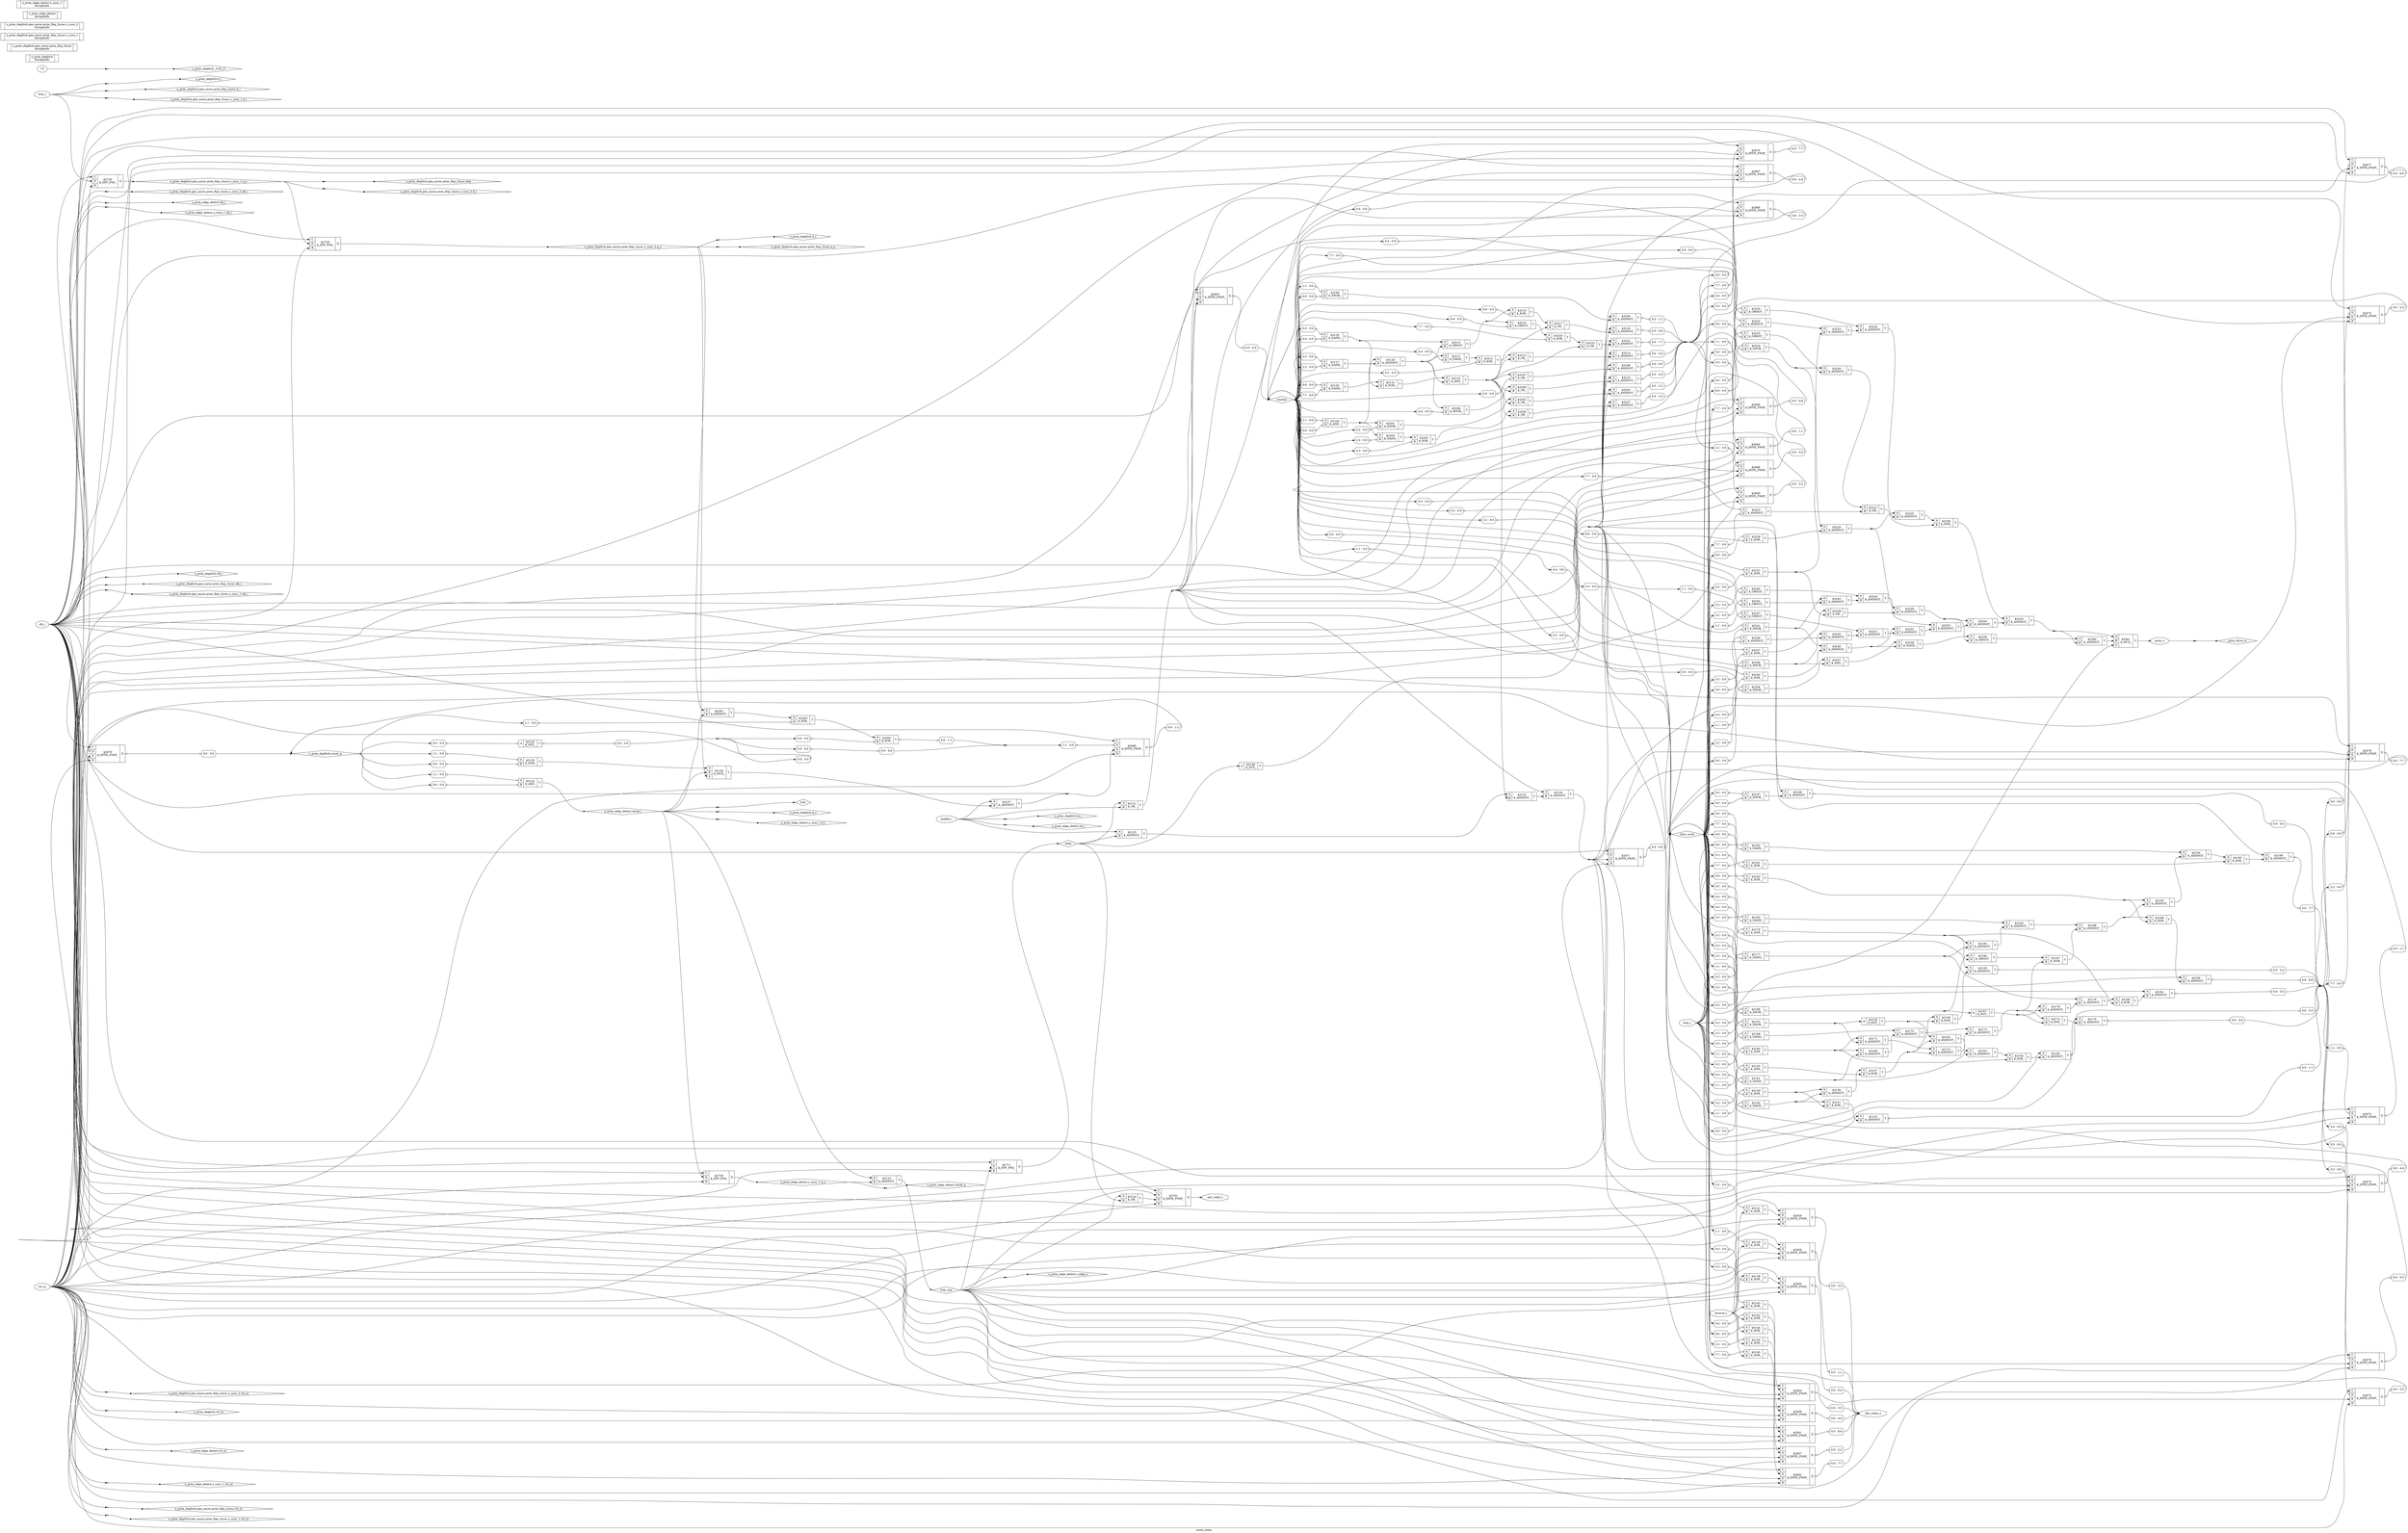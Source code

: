 digraph "pwm_ramp" {
label="pwm_ramp";
rankdir="LR";
remincross=true;
n129 [ shape=octagon, label="adc_valid_o", color="black", fontcolor="black"];
n130 [ shape=octagon, label="adc_value_o", color="black", fontcolor="black"];
n131 [ shape=diamond, label="clear", color="black", fontcolor="black"];
n132 [ shape=octagon, label="clk_i", color="black", fontcolor="black"];
n133 [ shape=diamond, label="counter", color="black", fontcolor="black"];
n134 [ shape=diamond, label="duty_cycle", color="black", fontcolor="black"];
n135 [ shape=octagon, label="enable_i", color="black", fontcolor="black"];
n136 [ shape=diamond, label="lvds", color="black", fontcolor="black"];
n137 [ shape=octagon, label="lvds_i", color="black", fontcolor="black"];
n138 [ shape=diamond, label="lvds_rise", color="black", fontcolor="black"];
n139 [ shape=diamond, label="pwm_drive_w", color="black", fontcolor="black"];
n140 [ shape=octagon, label="pwm_o", color="black", fontcolor="black"];
n141 [ shape=octagon, label="reverse_i", color="black", fontcolor="black"];
n142 [ shape=octagon, label="rst_ni", color="black", fontcolor="black"];
n143 [ shape=octagon, label="step_i", color="black", fontcolor="black"];
n144 [ shape=diamond, label="u_prim_deglitch._sv2v_0", color="black", fontcolor="black"];
n145 [ shape=diamond, label="u_prim_deglitch.clk_i", color="black", fontcolor="black"];
n146 [ shape=diamond, label="u_prim_deglitch.count_q", color="black", fontcolor="black"];
n147 [ shape=diamond, label="u_prim_deglitch.d_i", color="black", fontcolor="black"];
n148 [ shape=diamond, label="u_prim_deglitch.d_s", color="black", fontcolor="black"];
n149 [ shape=diamond, label="u_prim_deglitch.en_i", color="black", fontcolor="black"];
n150 [ shape=diamond, label="u_prim_deglitch.gen_async.prim_flop_2sync.clk_i", color="black", fontcolor="black"];
n151 [ shape=diamond, label="u_prim_deglitch.gen_async.prim_flop_2sync.d_i", color="black", fontcolor="black"];
n152 [ shape=diamond, label="u_prim_deglitch.gen_async.prim_flop_2sync.intq", color="black", fontcolor="black"];
n153 [ shape=diamond, label="u_prim_deglitch.gen_async.prim_flop_2sync.q_o", color="black", fontcolor="black"];
n154 [ shape=diamond, label="u_prim_deglitch.gen_async.prim_flop_2sync.rst_ni", color="black", fontcolor="black"];
n155 [ shape=diamond, label="u_prim_deglitch.gen_async.prim_flop_2sync.u_sync_1.clk_i", color="black", fontcolor="black"];
n156 [ shape=diamond, label="u_prim_deglitch.gen_async.prim_flop_2sync.u_sync_1.d_i", color="black", fontcolor="black"];
n157 [ shape=diamond, label="u_prim_deglitch.gen_async.prim_flop_2sync.u_sync_1.q_o", color="black", fontcolor="black"];
n158 [ shape=diamond, label="u_prim_deglitch.gen_async.prim_flop_2sync.u_sync_1.rst_ni", color="black", fontcolor="black"];
n159 [ shape=diamond, label="u_prim_deglitch.gen_async.prim_flop_2sync.u_sync_2.clk_i", color="black", fontcolor="black"];
n160 [ shape=diamond, label="u_prim_deglitch.gen_async.prim_flop_2sync.u_sync_2.d_i", color="black", fontcolor="black"];
n161 [ shape=diamond, label="u_prim_deglitch.gen_async.prim_flop_2sync.u_sync_2.q_o", color="black", fontcolor="black"];
n162 [ shape=diamond, label="u_prim_deglitch.gen_async.prim_flop_2sync.u_sync_2.rst_ni", color="black", fontcolor="black"];
n163 [ shape=diamond, label="u_prim_deglitch.q_o", color="black", fontcolor="black"];
n164 [ shape=diamond, label="u_prim_deglitch.rst_ni", color="black", fontcolor="black"];
n165 [ shape=diamond, label="u_prim_edge_detect.clk_i", color="black", fontcolor="black"];
n166 [ shape=diamond, label="u_prim_edge_detect.en_i", color="black", fontcolor="black"];
n167 [ shape=diamond, label="u_prim_edge_detect.r_edge_o", color="black", fontcolor="black"];
n168 [ shape=diamond, label="u_prim_edge_detect.rst_ni", color="black", fontcolor="black"];
n169 [ shape=diamond, label="u_prim_edge_detect.serial_i", color="black", fontcolor="black"];
n170 [ shape=diamond, label="u_prim_edge_detect.serial_q", color="black", fontcolor="black"];
n171 [ shape=diamond, label="u_prim_edge_detect.u_sync_1.clk_i", color="black", fontcolor="black"];
n172 [ shape=diamond, label="u_prim_edge_detect.u_sync_1.d_i", color="black", fontcolor="black"];
n173 [ shape=diamond, label="u_prim_edge_detect.u_sync_1.q_o", color="black", fontcolor="black"];
n174 [ shape=diamond, label="u_prim_edge_detect.u_sync_1.rst_ni", color="black", fontcolor="black"];
c177 [ shape=record, label="{{<p175> A}|$3120\n$_NOT_|{<p176> Y}}",  ];
x0 [ shape=record, style=rounded, label="<s0> 0:0 - 0:0 ", color="black", fontcolor="black" ];
x0:e -> c177:p175:w [arrowhead=odiamond, arrowtail=odiamond, dir=both, color="black", fontcolor="black", label=""];
x1 [ shape=record, style=rounded, label="<s0> 0:0 - 0:0 ", color="black", fontcolor="black" ];
c177:p176:e -> x1:w [arrowhead=odiamond, arrowtail=odiamond, dir=both, color="black", fontcolor="black", label=""];
c179 [ shape=record, label="{{<p175> A|<p178> B}|$3121\n$_OR_|{<p176> Y}}",  ];
c180 [ shape=record, label="{{<p175> A|<p178> B}|$3122\n$_AND_|{<p176> Y}}",  ];
x2 [ shape=record, style=rounded, label="<s0> 1:1 - 0:0 ", color="black", fontcolor="black" ];
x2:e -> c180:p175:w [arrowhead=odiamond, arrowtail=odiamond, dir=both, color="black", fontcolor="black", label=""];
x3 [ shape=record, style=rounded, label="<s0> 0:0 - 0:0 ", color="black", fontcolor="black" ];
x3:e -> c180:p178:w [arrowhead=odiamond, arrowtail=odiamond, dir=both, color="black", fontcolor="black", label=""];
c181 [ shape=record, label="{{<p175> A|<p178> B}|$3123\n$_ANDNOT_|{<p176> Y}}",  ];
c182 [ shape=record, label="{{<p175> A|<p178> B}|$3124\n$_OR_|{<p176> Y}}",  ];
c183 [ shape=record, label="{{<p175> A|<p178> B}|$3125\n$_ANDNOT_|{<p176> Y}}",  ];
c184 [ shape=record, label="{{<p175> A|<p178> B}|$3126\n$_AND_|{<p176> Y}}",  ];
x4 [ shape=record, style=rounded, label="<s0> 1:1 - 0:0 ", color="black", fontcolor="black" ];
x4:e -> c184:p175:w [arrowhead=odiamond, arrowtail=odiamond, dir=both, color="black", fontcolor="black", label=""];
x5 [ shape=record, style=rounded, label="<s0> 0:0 - 0:0 ", color="black", fontcolor="black" ];
x5:e -> c184:p178:w [arrowhead=odiamond, arrowtail=odiamond, dir=both, color="black", fontcolor="black", label=""];
c185 [ shape=record, label="{{<p175> A|<p178> B}|$3127\n$_NAND_|{<p176> Y}}",  ];
x6 [ shape=record, style=rounded, label="<s0> 3:3 - 0:0 ", color="black", fontcolor="black" ];
x6:e -> c185:p175:w [arrowhead=odiamond, arrowtail=odiamond, dir=both, color="black", fontcolor="black", label=""];
x7 [ shape=record, style=rounded, label="<s0> 2:2 - 0:0 ", color="black", fontcolor="black" ];
x7:e -> c185:p178:w [arrowhead=odiamond, arrowtail=odiamond, dir=both, color="black", fontcolor="black", label=""];
c186 [ shape=record, label="{{<p175> A|<p178> B}|$3128\n$_ANDNOT_|{<p176> Y}}",  ];
c187 [ shape=record, label="{{<p175> A|<p178> B}|$3129\n$_NAND_|{<p176> Y}}",  ];
x8 [ shape=record, style=rounded, label="<s0> 5:5 - 0:0 ", color="black", fontcolor="black" ];
x8:e -> c187:p175:w [arrowhead=odiamond, arrowtail=odiamond, dir=both, color="black", fontcolor="black", label=""];
x9 [ shape=record, style=rounded, label="<s0> 4:4 - 0:0 ", color="black", fontcolor="black" ];
x9:e -> c187:p178:w [arrowhead=odiamond, arrowtail=odiamond, dir=both, color="black", fontcolor="black", label=""];
c188 [ shape=record, label="{{<p175> A|<p178> B}|$3130\n$_NAND_|{<p176> Y}}",  ];
x10 [ shape=record, style=rounded, label="<s0> 6:6 - 0:0 ", color="black", fontcolor="black" ];
x10:e -> c188:p175:w [arrowhead=odiamond, arrowtail=odiamond, dir=both, color="black", fontcolor="black", label=""];
x11 [ shape=record, style=rounded, label="<s0> 7:7 - 0:0 ", color="black", fontcolor="black" ];
x11:e -> c188:p178:w [arrowhead=odiamond, arrowtail=odiamond, dir=both, color="black", fontcolor="black", label=""];
c189 [ shape=record, label="{{<p175> A|<p178> B}|$3131\n$_NOR_|{<p176> Y}}",  ];
c190 [ shape=record, label="{{<p175> A|<p178> B}|$3132\n$_AND_|{<p176> Y}}",  ];
c191 [ shape=record, label="{{<p175> A|<p178> B}|$3133\n$_ANDNOT_|{<p176> Y}}",  ];
c192 [ shape=record, label="{{<p175> A|<p178> B}|$3134\n$_ANDNOT_|{<p176> Y}}",  ];
c193 [ shape=record, label="{{<p175> A|<p178> B}|$3135\n$_NOR_|{<p176> Y}}",  ];
x12 [ shape=record, style=rounded, label="<s0> 1:1 - 0:0 ", color="black", fontcolor="black" ];
x12:e -> c193:p175:w [arrowhead=odiamond, arrowtail=odiamond, dir=both, color="black", fontcolor="black", label=""];
x13 [ shape=record, style=rounded, label="<s0> 0:0 - 0:0 ", color="black", fontcolor="black" ];
x13:e -> c193:p178:w [arrowhead=odiamond, arrowtail=odiamond, dir=both, color="black", fontcolor="black", label=""];
c195 [ shape=record, label="{{<p175> A|<p178> B|<p194> S}|$3136\n$_MUX_|{<p176> Y}}",  ];
c196 [ shape=record, label="{{<p175> A|<p178> B}|$3137\n$_ANDNOT_|{<p176> Y}}",  ];
c197 [ shape=record, label="{{<p175> A|<p178> B}|$3138\n$_XOR_|{<p176> Y}}",  ];
x14 [ shape=record, style=rounded, label="<s0> 0:0 - 0:0 ", color="black", fontcolor="black" ];
x14:e -> c197:p178:w [arrowhead=odiamond, arrowtail=odiamond, dir=both, color="black", fontcolor="black", label=""];
c198 [ shape=record, label="{{<p175> A|<p178> B}|$3139\n$_XOR_|{<p176> Y}}",  ];
x15 [ shape=record, style=rounded, label="<s0> 1:1 - 0:0 ", color="black", fontcolor="black" ];
x15:e -> c198:p175:w [arrowhead=odiamond, arrowtail=odiamond, dir=both, color="black", fontcolor="black", label=""];
c199 [ shape=record, label="{{<p175> A|<p178> B}|$3140\n$_XOR_|{<p176> Y}}",  ];
x16 [ shape=record, style=rounded, label="<s0> 2:2 - 0:0 ", color="black", fontcolor="black" ];
x16:e -> c199:p175:w [arrowhead=odiamond, arrowtail=odiamond, dir=both, color="black", fontcolor="black", label=""];
c200 [ shape=record, label="{{<p175> A|<p178> B}|$3141\n$_XOR_|{<p176> Y}}",  ];
x17 [ shape=record, style=rounded, label="<s0> 3:3 - 0:0 ", color="black", fontcolor="black" ];
x17:e -> c200:p175:w [arrowhead=odiamond, arrowtail=odiamond, dir=both, color="black", fontcolor="black", label=""];
c201 [ shape=record, label="{{<p175> A|<p178> B}|$3142\n$_XOR_|{<p176> Y}}",  ];
x18 [ shape=record, style=rounded, label="<s0> 4:4 - 0:0 ", color="black", fontcolor="black" ];
x18:e -> c201:p175:w [arrowhead=odiamond, arrowtail=odiamond, dir=both, color="black", fontcolor="black", label=""];
c202 [ shape=record, label="{{<p175> A|<p178> B}|$3143\n$_XOR_|{<p176> Y}}",  ];
x19 [ shape=record, style=rounded, label="<s0> 5:5 - 0:0 ", color="black", fontcolor="black" ];
x19:e -> c202:p175:w [arrowhead=odiamond, arrowtail=odiamond, dir=both, color="black", fontcolor="black", label=""];
c203 [ shape=record, label="{{<p175> A|<p178> B}|$3144\n$_XOR_|{<p176> Y}}",  ];
x20 [ shape=record, style=rounded, label="<s0> 6:6 - 0:0 ", color="black", fontcolor="black" ];
x20:e -> c203:p175:w [arrowhead=odiamond, arrowtail=odiamond, dir=both, color="black", fontcolor="black", label=""];
c204 [ shape=record, label="{{<p175> A|<p178> B}|$3145\n$_XOR_|{<p176> Y}}",  ];
x21 [ shape=record, style=rounded, label="<s0> 7:7 - 0:0 ", color="black", fontcolor="black" ];
x21:e -> c204:p175:w [arrowhead=odiamond, arrowtail=odiamond, dir=both, color="black", fontcolor="black", label=""];
c205 [ shape=record, label="{{<p175> A}|$3146\n$_NOT_|{<p176> Y}}",  ];
c206 [ shape=record, label="{{<p175> A|<p178> B}|$3147\n$_XNOR_|{<p176> Y}}",  ];
x22 [ shape=record, style=rounded, label="<s0> 0:0 - 0:0 ", color="black", fontcolor="black" ];
x22:e -> c206:p175:w [arrowhead=odiamond, arrowtail=odiamond, dir=both, color="black", fontcolor="black", label=""];
x23 [ shape=record, style=rounded, label="<s0> 0:0 - 0:0 ", color="black", fontcolor="black" ];
x23:e -> c206:p178:w [arrowhead=odiamond, arrowtail=odiamond, dir=both, color="black", fontcolor="black", label=""];
c207 [ shape=record, label="{{<p175> A|<p178> B}|$3148\n$_ANDNOT_|{<p176> Y}}",  ];
x24 [ shape=record, style=rounded, label="<s0> 0:0 - 0:0 ", color="black", fontcolor="black" ];
c207:p176:e -> x24:w [arrowhead=odiamond, arrowtail=odiamond, dir=both, color="black", fontcolor="black", label=""];
c208 [ shape=record, label="{{<p175> A|<p178> B}|$3149\n$_XOR_|{<p176> Y}}",  ];
x25 [ shape=record, style=rounded, label="<s0> 1:1 - 0:0 ", color="black", fontcolor="black" ];
x25:e -> c208:p175:w [arrowhead=odiamond, arrowtail=odiamond, dir=both, color="black", fontcolor="black", label=""];
x26 [ shape=record, style=rounded, label="<s0> 1:1 - 0:0 ", color="black", fontcolor="black" ];
x26:e -> c208:p178:w [arrowhead=odiamond, arrowtail=odiamond, dir=both, color="black", fontcolor="black", label=""];
c209 [ shape=record, label="{{<p175> A|<p178> B}|$3150\n$_NAND_|{<p176> Y}}",  ];
x27 [ shape=record, style=rounded, label="<s0> 0:0 - 0:0 ", color="black", fontcolor="black" ];
x27:e -> c209:p175:w [arrowhead=odiamond, arrowtail=odiamond, dir=both, color="black", fontcolor="black", label=""];
x28 [ shape=record, style=rounded, label="<s0> 0:0 - 0:0 ", color="black", fontcolor="black" ];
x28:e -> c209:p178:w [arrowhead=odiamond, arrowtail=odiamond, dir=both, color="black", fontcolor="black", label=""];
c210 [ shape=record, label="{{<p175> A|<p178> B}|$3151\n$_XOR_|{<p176> Y}}",  ];
c211 [ shape=record, label="{{<p175> A|<p178> B}|$3152\n$_ANDNOT_|{<p176> Y}}",  ];
x29 [ shape=record, style=rounded, label="<s0> 0:0 - 1:1 ", color="black", fontcolor="black" ];
c211:p176:e -> x29:w [arrowhead=odiamond, arrowtail=odiamond, dir=both, color="black", fontcolor="black", label=""];
c212 [ shape=record, label="{{<p175> A|<p178> B}|$3153\n$_XNOR_|{<p176> Y}}",  ];
x30 [ shape=record, style=rounded, label="<s0> 2:2 - 0:0 ", color="black", fontcolor="black" ];
x30:e -> c212:p175:w [arrowhead=odiamond, arrowtail=odiamond, dir=both, color="black", fontcolor="black", label=""];
x31 [ shape=record, style=rounded, label="<s0> 2:2 - 0:0 ", color="black", fontcolor="black" ];
x31:e -> c212:p178:w [arrowhead=odiamond, arrowtail=odiamond, dir=both, color="black", fontcolor="black", label=""];
c213 [ shape=record, label="{{<p175> A}|$3154\n$_NOT_|{<p176> Y}}",  ];
c214 [ shape=record, label="{{<p175> A|<p178> B}|$3155\n$_AND_|{<p176> Y}}",  ];
x32 [ shape=record, style=rounded, label="<s0> 1:1 - 0:0 ", color="black", fontcolor="black" ];
x32:e -> c214:p175:w [arrowhead=odiamond, arrowtail=odiamond, dir=both, color="black", fontcolor="black", label=""];
x33 [ shape=record, style=rounded, label="<s0> 1:1 - 0:0 ", color="black", fontcolor="black" ];
x33:e -> c214:p178:w [arrowhead=odiamond, arrowtail=odiamond, dir=both, color="black", fontcolor="black", label=""];
c215 [ shape=record, label="{{<p175> A|<p178> B}|$3156\n$_ANDNOT_|{<p176> Y}}",  ];
c216 [ shape=record, label="{{<p175> A|<p178> B}|$3157\n$_NOR_|{<p176> Y}}",  ];
c217 [ shape=record, label="{{<p175> A|<p178> B}|$3158\n$_XOR_|{<p176> Y}}",  ];
c218 [ shape=record, label="{{<p175> A|<p178> B}|$3159\n$_ANDNOT_|{<p176> Y}}",  ];
x34 [ shape=record, style=rounded, label="<s0> 0:0 - 2:2 ", color="black", fontcolor="black" ];
c218:p176:e -> x34:w [arrowhead=odiamond, arrowtail=odiamond, dir=both, color="black", fontcolor="black", label=""];
c219 [ shape=record, label="{{<p175> A|<p178> B}|$3160\n$_XOR_|{<p176> Y}}",  ];
x35 [ shape=record, style=rounded, label="<s0> 3:3 - 0:0 ", color="black", fontcolor="black" ];
x35:e -> c219:p175:w [arrowhead=odiamond, arrowtail=odiamond, dir=both, color="black", fontcolor="black", label=""];
x36 [ shape=record, style=rounded, label="<s0> 3:3 - 0:0 ", color="black", fontcolor="black" ];
x36:e -> c219:p178:w [arrowhead=odiamond, arrowtail=odiamond, dir=both, color="black", fontcolor="black", label=""];
c220 [ shape=record, label="{{<p175> A|<p178> B}|$3161\n$_NAND_|{<p176> Y}}",  ];
x37 [ shape=record, style=rounded, label="<s0> 2:2 - 0:0 ", color="black", fontcolor="black" ];
x37:e -> c220:p175:w [arrowhead=odiamond, arrowtail=odiamond, dir=both, color="black", fontcolor="black", label=""];
x38 [ shape=record, style=rounded, label="<s0> 2:2 - 0:0 ", color="black", fontcolor="black" ];
x38:e -> c220:p178:w [arrowhead=odiamond, arrowtail=odiamond, dir=both, color="black", fontcolor="black", label=""];
c221 [ shape=record, label="{{<p175> A|<p178> B}|$3162\n$_ANDNOT_|{<p176> Y}}",  ];
c222 [ shape=record, label="{{<p175> A|<p178> B}|$3163\n$_ANDNOT_|{<p176> Y}}",  ];
c223 [ shape=record, label="{{<p175> A|<p178> B}|$3164\n$_XOR_|{<p176> Y}}",  ];
c224 [ shape=record, label="{{<p175> A|<p178> B}|$3165\n$_ANDNOT_|{<p176> Y}}",  ];
x39 [ shape=record, style=rounded, label="<s0> 0:0 - 3:3 ", color="black", fontcolor="black" ];
c224:p176:e -> x39:w [arrowhead=odiamond, arrowtail=odiamond, dir=both, color="black", fontcolor="black", label=""];
c225 [ shape=record, label="{{<p175> A|<p178> B}|$3166\n$_XNOR_|{<p176> Y}}",  ];
x40 [ shape=record, style=rounded, label="<s0> 4:4 - 0:0 ", color="black", fontcolor="black" ];
x40:e -> c225:p175:w [arrowhead=odiamond, arrowtail=odiamond, dir=both, color="black", fontcolor="black", label=""];
x41 [ shape=record, style=rounded, label="<s0> 4:4 - 0:0 ", color="black", fontcolor="black" ];
x41:e -> c225:p178:w [arrowhead=odiamond, arrowtail=odiamond, dir=both, color="black", fontcolor="black", label=""];
c226 [ shape=record, label="{{<p175> A}|$3167\n$_NOT_|{<p176> Y}}",  ];
c227 [ shape=record, label="{{<p175> A|<p178> B}|$3168\n$_NAND_|{<p176> Y}}",  ];
x42 [ shape=record, style=rounded, label="<s0> 3:3 - 0:0 ", color="black", fontcolor="black" ];
x42:e -> c227:p175:w [arrowhead=odiamond, arrowtail=odiamond, dir=both, color="black", fontcolor="black", label=""];
x43 [ shape=record, style=rounded, label="<s0> 3:3 - 0:0 ", color="black", fontcolor="black" ];
x43:e -> c227:p178:w [arrowhead=odiamond, arrowtail=odiamond, dir=both, color="black", fontcolor="black", label=""];
c228 [ shape=record, label="{{<p175> A|<p178> B}|$3169\n$_ANDNOT_|{<p176> Y}}",  ];
c229 [ shape=record, label="{{<p175> A|<p178> B}|$3170\n$_ANDNOT_|{<p176> Y}}",  ];
c230 [ shape=record, label="{{<p175> A|<p178> B}|$3171\n$_ANDNOT_|{<p176> Y}}",  ];
c231 [ shape=record, label="{{<p175> A|<p178> B}|$3172\n$_ANDNOT_|{<p176> Y}}",  ];
c232 [ shape=record, label="{{<p175> A|<p178> B}|$3173\n$_ANDNOT_|{<p176> Y}}",  ];
c233 [ shape=record, label="{{<p175> A|<p178> B}|$3174\n$_XOR_|{<p176> Y}}",  ];
c234 [ shape=record, label="{{<p175> A|<p178> B}|$3175\n$_ANDNOT_|{<p176> Y}}",  ];
x44 [ shape=record, style=rounded, label="<s0> 0:0 - 4:4 ", color="black", fontcolor="black" ];
c234:p176:e -> x44:w [arrowhead=odiamond, arrowtail=odiamond, dir=both, color="black", fontcolor="black", label=""];
c235 [ shape=record, label="{{<p175> A|<p178> B}|$3176\n$_XOR_|{<p176> Y}}",  ];
x45 [ shape=record, style=rounded, label="<s0> 5:5 - 0:0 ", color="black", fontcolor="black" ];
x45:e -> c235:p175:w [arrowhead=odiamond, arrowtail=odiamond, dir=both, color="black", fontcolor="black", label=""];
x46 [ shape=record, style=rounded, label="<s0> 5:5 - 0:0 ", color="black", fontcolor="black" ];
x46:e -> c235:p178:w [arrowhead=odiamond, arrowtail=odiamond, dir=both, color="black", fontcolor="black", label=""];
c236 [ shape=record, label="{{<p175> A|<p178> B}|$3177\n$_NAND_|{<p176> Y}}",  ];
x47 [ shape=record, style=rounded, label="<s0> 4:4 - 0:0 ", color="black", fontcolor="black" ];
x47:e -> c236:p175:w [arrowhead=odiamond, arrowtail=odiamond, dir=both, color="black", fontcolor="black", label=""];
x48 [ shape=record, style=rounded, label="<s0> 4:4 - 0:0 ", color="black", fontcolor="black" ];
x48:e -> c236:p178:w [arrowhead=odiamond, arrowtail=odiamond, dir=both, color="black", fontcolor="black", label=""];
c237 [ shape=record, label="{{<p175> A|<p178> B}|$3178\n$_ANDNOT_|{<p176> Y}}",  ];
c238 [ shape=record, label="{{<p175> A|<p178> B}|$3179\n$_ANDNOT_|{<p176> Y}}",  ];
c239 [ shape=record, label="{{<p175> A|<p178> B}|$3180\n$_XOR_|{<p176> Y}}",  ];
c240 [ shape=record, label="{{<p175> A|<p178> B}|$3181\n$_ANDNOT_|{<p176> Y}}",  ];
x49 [ shape=record, style=rounded, label="<s0> 0:0 - 5:5 ", color="black", fontcolor="black" ];
c240:p176:e -> x49:w [arrowhead=odiamond, arrowtail=odiamond, dir=both, color="black", fontcolor="black", label=""];
c241 [ shape=record, label="{{<p175> A|<p178> B}|$3182\n$_XOR_|{<p176> Y}}",  ];
x50 [ shape=record, style=rounded, label="<s0> 6:6 - 0:0 ", color="black", fontcolor="black" ];
x50:e -> c241:p175:w [arrowhead=odiamond, arrowtail=odiamond, dir=both, color="black", fontcolor="black", label=""];
x51 [ shape=record, style=rounded, label="<s0> 6:6 - 0:0 ", color="black", fontcolor="black" ];
x51:e -> c241:p178:w [arrowhead=odiamond, arrowtail=odiamond, dir=both, color="black", fontcolor="black", label=""];
c242 [ shape=record, label="{{<p175> A|<p178> B}|$3183\n$_NAND_|{<p176> Y}}",  ];
x52 [ shape=record, style=rounded, label="<s0> 5:5 - 0:0 ", color="black", fontcolor="black" ];
x52:e -> c242:p175:w [arrowhead=odiamond, arrowtail=odiamond, dir=both, color="black", fontcolor="black", label=""];
x53 [ shape=record, style=rounded, label="<s0> 5:5 - 0:0 ", color="black", fontcolor="black" ];
x53:e -> c242:p178:w [arrowhead=odiamond, arrowtail=odiamond, dir=both, color="black", fontcolor="black", label=""];
c243 [ shape=record, label="{{<p175> A|<p178> B}|$3184\n$_ANDNOT_|{<p176> Y}}",  ];
c244 [ shape=record, label="{{<p175> A|<p178> B}|$3185\n$_ANDNOT_|{<p176> Y}}",  ];
c245 [ shape=record, label="{{<p175> A|<p178> B}|$3186\n$_ORNOT_|{<p176> Y}}",  ];
c246 [ shape=record, label="{{<p175> A|<p178> B}|$3187\n$_NOR_|{<p176> Y}}",  ];
c247 [ shape=record, label="{{<p175> A|<p178> B}|$3188\n$_ANDNOT_|{<p176> Y}}",  ];
c248 [ shape=record, label="{{<p175> A|<p178> B}|$3189\n$_XOR_|{<p176> Y}}",  ];
c249 [ shape=record, label="{{<p175> A|<p178> B}|$3190\n$_ANDNOT_|{<p176> Y}}",  ];
x54 [ shape=record, style=rounded, label="<s0> 0:0 - 6:6 ", color="black", fontcolor="black" ];
c249:p176:e -> x54:w [arrowhead=odiamond, arrowtail=odiamond, dir=both, color="black", fontcolor="black", label=""];
c250 [ shape=record, label="{{<p175> A|<p178> B}|$3191\n$_XOR_|{<p176> Y}}",  ];
x55 [ shape=record, style=rounded, label="<s0> 7:7 - 0:0 ", color="black", fontcolor="black" ];
x55:e -> c250:p175:w [arrowhead=odiamond, arrowtail=odiamond, dir=both, color="black", fontcolor="black", label=""];
x56 [ shape=record, style=rounded, label="<s0> 7:7 - 0:0 ", color="black", fontcolor="black" ];
x56:e -> c250:p178:w [arrowhead=odiamond, arrowtail=odiamond, dir=both, color="black", fontcolor="black", label=""];
c251 [ shape=record, label="{{<p175> A|<p178> B}|$3192\n$_NAND_|{<p176> Y}}",  ];
x57 [ shape=record, style=rounded, label="<s0> 6:6 - 0:0 ", color="black", fontcolor="black" ];
x57:e -> c251:p175:w [arrowhead=odiamond, arrowtail=odiamond, dir=both, color="black", fontcolor="black", label=""];
x58 [ shape=record, style=rounded, label="<s0> 6:6 - 0:0 ", color="black", fontcolor="black" ];
x58:e -> c251:p178:w [arrowhead=odiamond, arrowtail=odiamond, dir=both, color="black", fontcolor="black", label=""];
c252 [ shape=record, label="{{<p175> A|<p178> B}|$3193\n$_ANDNOT_|{<p176> Y}}",  ];
c253 [ shape=record, label="{{<p175> A|<p178> B}|$3194\n$_ANDNOT_|{<p176> Y}}",  ];
c254 [ shape=record, label="{{<p175> A|<p178> B}|$3195\n$_XOR_|{<p176> Y}}",  ];
c255 [ shape=record, label="{{<p175> A|<p178> B}|$3196\n$_ANDNOT_|{<p176> Y}}",  ];
x59 [ shape=record, style=rounded, label="<s0> 0:0 - 7:7 ", color="black", fontcolor="black" ];
c255:p176:e -> x59:w [arrowhead=odiamond, arrowtail=odiamond, dir=both, color="black", fontcolor="black", label=""];
c256 [ shape=record, label="{{<p175> A|<p178> B}|$3197\n$_OR_|{<p176> Y}}",  ];
x60 [ shape=record, style=rounded, label="<s0> 0:0 - 0:0 ", color="black", fontcolor="black" ];
x60:e -> c256:p178:w [arrowhead=odiamond, arrowtail=odiamond, dir=both, color="black", fontcolor="black", label=""];
c257 [ shape=record, label="{{<p175> A|<p178> B}|$3198\n$_ANDNOT_|{<p176> Y}}",  ];
x61 [ shape=record, style=rounded, label="<s0> 0:0 - 0:0 ", color="black", fontcolor="black" ];
c257:p176:e -> x61:w [arrowhead=odiamond, arrowtail=odiamond, dir=both, color="black", fontcolor="black", label=""];
c258 [ shape=record, label="{{<p175> A|<p178> B}|$3199\n$_XNOR_|{<p176> Y}}",  ];
x62 [ shape=record, style=rounded, label="<s0> 1:1 - 0:0 ", color="black", fontcolor="black" ];
x62:e -> c258:p175:w [arrowhead=odiamond, arrowtail=odiamond, dir=both, color="black", fontcolor="black", label=""];
x63 [ shape=record, style=rounded, label="<s0> 0:0 - 0:0 ", color="black", fontcolor="black" ];
x63:e -> c258:p178:w [arrowhead=odiamond, arrowtail=odiamond, dir=both, color="black", fontcolor="black", label=""];
c259 [ shape=record, label="{{<p175> A|<p178> B}|$3200\n$_ANDNOT_|{<p176> Y}}",  ];
x64 [ shape=record, style=rounded, label="<s0> 0:0 - 1:1 ", color="black", fontcolor="black" ];
c259:p176:e -> x64:w [arrowhead=odiamond, arrowtail=odiamond, dir=both, color="black", fontcolor="black", label=""];
c260 [ shape=record, label="{{<p175> A|<p178> B}|$3201\n$_XNOR_|{<p176> Y}}",  ];
x65 [ shape=record, style=rounded, label="<s0> 2:2 - 0:0 ", color="black", fontcolor="black" ];
x65:e -> c260:p178:w [arrowhead=odiamond, arrowtail=odiamond, dir=both, color="black", fontcolor="black", label=""];
c261 [ shape=record, label="{{<p175> A|<p178> B}|$3202\n$_OR_|{<p176> Y}}",  ];
c262 [ shape=record, label="{{<p175> A|<p178> B}|$3203\n$_ANDNOT_|{<p176> Y}}",  ];
x66 [ shape=record, style=rounded, label="<s0> 0:0 - 2:2 ", color="black", fontcolor="black" ];
c262:p176:e -> x66:w [arrowhead=odiamond, arrowtail=odiamond, dir=both, color="black", fontcolor="black", label=""];
c263 [ shape=record, label="{{<p175> A|<p178> B}|$3204\n$_NAND_|{<p176> Y}}",  ];
x67 [ shape=record, style=rounded, label="<s0> 2:2 - 0:0 ", color="black", fontcolor="black" ];
x67:e -> c263:p178:w [arrowhead=odiamond, arrowtail=odiamond, dir=both, color="black", fontcolor="black", label=""];
c264 [ shape=record, label="{{<p175> A|<p178> B}|$3205\n$_XOR_|{<p176> Y}}",  ];
x68 [ shape=record, style=rounded, label="<s0> 3:3 - 0:0 ", color="black", fontcolor="black" ];
x68:e -> c264:p178:w [arrowhead=odiamond, arrowtail=odiamond, dir=both, color="black", fontcolor="black", label=""];
c265 [ shape=record, label="{{<p175> A|<p178> B}|$3206\n$_OR_|{<p176> Y}}",  ];
c266 [ shape=record, label="{{<p175> A|<p178> B}|$3207\n$_ANDNOT_|{<p176> Y}}",  ];
x69 [ shape=record, style=rounded, label="<s0> 0:0 - 3:3 ", color="black", fontcolor="black" ];
c266:p176:e -> x69:w [arrowhead=odiamond, arrowtail=odiamond, dir=both, color="black", fontcolor="black", label=""];
c267 [ shape=record, label="{{<p175> A|<p178> B}|$3208\n$_XNOR_|{<p176> Y}}",  ];
x70 [ shape=record, style=rounded, label="<s0> 4:4 - 0:0 ", color="black", fontcolor="black" ];
x70:e -> c267:p178:w [arrowhead=odiamond, arrowtail=odiamond, dir=both, color="black", fontcolor="black", label=""];
c268 [ shape=record, label="{{<p175> A|<p178> B}|$3209\n$_OR_|{<p176> Y}}",  ];
c269 [ shape=record, label="{{<p175> A|<p178> B}|$3210\n$_ANDNOT_|{<p176> Y}}",  ];
x71 [ shape=record, style=rounded, label="<s0> 0:0 - 4:4 ", color="black", fontcolor="black" ];
c269:p176:e -> x71:w [arrowhead=odiamond, arrowtail=odiamond, dir=both, color="black", fontcolor="black", label=""];
c270 [ shape=record, label="{{<p175> A|<p178> B}|$3211\n$_NAND_|{<p176> Y}}",  ];
x72 [ shape=record, style=rounded, label="<s0> 4:4 - 0:0 ", color="black", fontcolor="black" ];
x72:e -> c270:p178:w [arrowhead=odiamond, arrowtail=odiamond, dir=both, color="black", fontcolor="black", label=""];
c271 [ shape=record, label="{{<p175> A|<p178> B}|$3212\n$_XOR_|{<p176> Y}}",  ];
x73 [ shape=record, style=rounded, label="<s0> 5:5 - 0:0 ", color="black", fontcolor="black" ];
x73:e -> c271:p178:w [arrowhead=odiamond, arrowtail=odiamond, dir=both, color="black", fontcolor="black", label=""];
c272 [ shape=record, label="{{<p175> A|<p178> B}|$3213\n$_OR_|{<p176> Y}}",  ];
c273 [ shape=record, label="{{<p175> A|<p178> B}|$3214\n$_ANDNOT_|{<p176> Y}}",  ];
x74 [ shape=record, style=rounded, label="<s0> 0:0 - 5:5 ", color="black", fontcolor="black" ];
c273:p176:e -> x74:w [arrowhead=odiamond, arrowtail=odiamond, dir=both, color="black", fontcolor="black", label=""];
c274 [ shape=record, label="{{<p175> A|<p178> B}|$3215\n$_ORNOT_|{<p176> Y}}",  ];
c275 [ shape=record, label="{{<p175> A|<p178> B}|$3216\n$_XOR_|{<p176> Y}}",  ];
x75 [ shape=record, style=rounded, label="<s0> 6:6 - 0:0 ", color="black", fontcolor="black" ];
x75:e -> c275:p178:w [arrowhead=odiamond, arrowtail=odiamond, dir=both, color="black", fontcolor="black", label=""];
c276 [ shape=record, label="{{<p175> A|<p178> B}|$3217\n$_OR_|{<p176> Y}}",  ];
c277 [ shape=record, label="{{<p175> A|<p178> B}|$3218\n$_ANDNOT_|{<p176> Y}}",  ];
x76 [ shape=record, style=rounded, label="<s0> 0:0 - 6:6 ", color="black", fontcolor="black" ];
c277:p176:e -> x76:w [arrowhead=odiamond, arrowtail=odiamond, dir=both, color="black", fontcolor="black", label=""];
c278 [ shape=record, label="{{<p175> A|<p178> B}|$3219\n$_ORNOT_|{<p176> Y}}",  ];
x77 [ shape=record, style=rounded, label="<s0> 6:6 - 0:0 ", color="black", fontcolor="black" ];
x77:e -> c278:p178:w [arrowhead=odiamond, arrowtail=odiamond, dir=both, color="black", fontcolor="black", label=""];
c279 [ shape=record, label="{{<p175> A|<p178> B}|$3220\n$_XOR_|{<p176> Y}}",  ];
x78 [ shape=record, style=rounded, label="<s0> 7:7 - 0:0 ", color="black", fontcolor="black" ];
x78:e -> c279:p178:w [arrowhead=odiamond, arrowtail=odiamond, dir=both, color="black", fontcolor="black", label=""];
c280 [ shape=record, label="{{<p175> A|<p178> B}|$3221\n$_OR_|{<p176> Y}}",  ];
c281 [ shape=record, label="{{<p175> A|<p178> B}|$3222\n$_ANDNOT_|{<p176> Y}}",  ];
x79 [ shape=record, style=rounded, label="<s0> 0:0 - 7:7 ", color="black", fontcolor="black" ];
c281:p176:e -> x79:w [arrowhead=odiamond, arrowtail=odiamond, dir=both, color="black", fontcolor="black", label=""];
c282 [ shape=record, label="{{<p175> A|<p178> B}|$3223\n$_ANDNOT_|{<p176> Y}}",  ];
x80 [ shape=record, style=rounded, label="<s0> 7:7 - 0:0 ", color="black", fontcolor="black" ];
x80:e -> c282:p175:w [arrowhead=odiamond, arrowtail=odiamond, dir=both, color="black", fontcolor="black", label=""];
x81 [ shape=record, style=rounded, label="<s0> 7:7 - 0:0 ", color="black", fontcolor="black" ];
x81:e -> c282:p178:w [arrowhead=odiamond, arrowtail=odiamond, dir=both, color="black", fontcolor="black", label=""];
c283 [ shape=record, label="{{<p175> A|<p178> B}|$3224\n$_XNOR_|{<p176> Y}}",  ];
x82 [ shape=record, style=rounded, label="<s0> 7:7 - 0:0 ", color="black", fontcolor="black" ];
x82:e -> c283:p175:w [arrowhead=odiamond, arrowtail=odiamond, dir=both, color="black", fontcolor="black", label=""];
x83 [ shape=record, style=rounded, label="<s0> 7:7 - 0:0 ", color="black", fontcolor="black" ];
x83:e -> c283:p178:w [arrowhead=odiamond, arrowtail=odiamond, dir=both, color="black", fontcolor="black", label=""];
c284 [ shape=record, label="{{<p175> A|<p178> B}|$3225\n$_ORNOT_|{<p176> Y}}",  ];
x84 [ shape=record, style=rounded, label="<s0> 6:6 - 0:0 ", color="black", fontcolor="black" ];
x84:e -> c284:p175:w [arrowhead=odiamond, arrowtail=odiamond, dir=both, color="black", fontcolor="black", label=""];
x85 [ shape=record, style=rounded, label="<s0> 6:6 - 0:0 ", color="black", fontcolor="black" ];
x85:e -> c284:p178:w [arrowhead=odiamond, arrowtail=odiamond, dir=both, color="black", fontcolor="black", label=""];
c285 [ shape=record, label="{{<p175> A|<p178> B}|$3226\n$_ANDNOT_|{<p176> Y}}",  ];
c286 [ shape=record, label="{{<p175> A|<p178> B}|$3227\n$_OR_|{<p176> Y}}",  ];
c287 [ shape=record, label="{{<p175> A|<p178> B}|$3228\n$_XOR_|{<p176> Y}}",  ];
x86 [ shape=record, style=rounded, label="<s0> 6:6 - 0:0 ", color="black", fontcolor="black" ];
x86:e -> c287:p175:w [arrowhead=odiamond, arrowtail=odiamond, dir=both, color="black", fontcolor="black", label=""];
x87 [ shape=record, style=rounded, label="<s0> 6:6 - 0:0 ", color="black", fontcolor="black" ];
x87:e -> c287:p178:w [arrowhead=odiamond, arrowtail=odiamond, dir=both, color="black", fontcolor="black", label=""];
c288 [ shape=record, label="{{<p175> A|<p178> B}|$3229\n$_ANDNOT_|{<p176> Y}}",  ];
c289 [ shape=record, label="{{<p175> A|<p178> B}|$3230\n$_ORNOT_|{<p176> Y}}",  ];
x88 [ shape=record, style=rounded, label="<s0> 5:5 - 0:0 ", color="black", fontcolor="black" ];
x88:e -> c289:p175:w [arrowhead=odiamond, arrowtail=odiamond, dir=both, color="black", fontcolor="black", label=""];
x89 [ shape=record, style=rounded, label="<s0> 5:5 - 0:0 ", color="black", fontcolor="black" ];
x89:e -> c289:p178:w [arrowhead=odiamond, arrowtail=odiamond, dir=both, color="black", fontcolor="black", label=""];
c290 [ shape=record, label="{{<p175> A|<p178> B}|$3231\n$_XOR_|{<p176> Y}}",  ];
x90 [ shape=record, style=rounded, label="<s0> 5:5 - 0:0 ", color="black", fontcolor="black" ];
x90:e -> c290:p175:w [arrowhead=odiamond, arrowtail=odiamond, dir=both, color="black", fontcolor="black", label=""];
x91 [ shape=record, style=rounded, label="<s0> 5:5 - 0:0 ", color="black", fontcolor="black" ];
x91:e -> c290:p178:w [arrowhead=odiamond, arrowtail=odiamond, dir=both, color="black", fontcolor="black", label=""];
c291 [ shape=record, label="{{<p175> A|<p178> B}|$3232\n$_ANDNOT_|{<p176> Y}}",  ];
x92 [ shape=record, style=rounded, label="<s0> 4:4 - 0:0 ", color="black", fontcolor="black" ];
x92:e -> c291:p175:w [arrowhead=odiamond, arrowtail=odiamond, dir=both, color="black", fontcolor="black", label=""];
x93 [ shape=record, style=rounded, label="<s0> 4:4 - 0:0 ", color="black", fontcolor="black" ];
x93:e -> c291:p178:w [arrowhead=odiamond, arrowtail=odiamond, dir=both, color="black", fontcolor="black", label=""];
c292 [ shape=record, label="{{<p175> A|<p178> B}|$3233\n$_ANDNOT_|{<p176> Y}}",  ];
c293 [ shape=record, label="{{<p175> A|<p178> B}|$3234\n$_ANDNOT_|{<p176> Y}}",  ];
c294 [ shape=record, label="{{<p175> A|<p178> B}|$3235\n$_ANDNOT_|{<p176> Y}}",  ];
c295 [ shape=record, label="{{<p175> A|<p178> B}|$3236\n$_NOR_|{<p176> Y}}",  ];
c296 [ shape=record, label="{{<p175> A|<p178> B}|$3237\n$_XOR_|{<p176> Y}}",  ];
x94 [ shape=record, style=rounded, label="<s0> 4:4 - 0:0 ", color="black", fontcolor="black" ];
x94:e -> c296:p175:w [arrowhead=odiamond, arrowtail=odiamond, dir=both, color="black", fontcolor="black", label=""];
x95 [ shape=record, style=rounded, label="<s0> 4:4 - 0:0 ", color="black", fontcolor="black" ];
x95:e -> c296:p178:w [arrowhead=odiamond, arrowtail=odiamond, dir=both, color="black", fontcolor="black", label=""];
c297 [ shape=record, label="{{<p175> A|<p178> B}|$3238\n$_OR_|{<p176> Y}}",  ];
c298 [ shape=record, label="{{<p175> A|<p178> B}|$3239\n$_ANDNOT_|{<p176> Y}}",  ];
c299 [ shape=record, label="{{<p175> A|<p178> B}|$3240\n$_ORNOT_|{<p176> Y}}",  ];
x96 [ shape=record, style=rounded, label="<s0> 3:3 - 0:0 ", color="black", fontcolor="black" ];
x96:e -> c299:p175:w [arrowhead=odiamond, arrowtail=odiamond, dir=both, color="black", fontcolor="black", label=""];
x97 [ shape=record, style=rounded, label="<s0> 3:3 - 0:0 ", color="black", fontcolor="black" ];
x97:e -> c299:p178:w [arrowhead=odiamond, arrowtail=odiamond, dir=both, color="black", fontcolor="black", label=""];
c300 [ shape=record, label="{{<p175> A|<p178> B}|$3241\n$_XNOR_|{<p176> Y}}",  ];
x98 [ shape=record, style=rounded, label="<s0> 3:3 - 0:0 ", color="black", fontcolor="black" ];
x98:e -> c300:p175:w [arrowhead=odiamond, arrowtail=odiamond, dir=both, color="black", fontcolor="black", label=""];
x99 [ shape=record, style=rounded, label="<s0> 3:3 - 0:0 ", color="black", fontcolor="black" ];
x99:e -> c300:p178:w [arrowhead=odiamond, arrowtail=odiamond, dir=both, color="black", fontcolor="black", label=""];
c301 [ shape=record, label="{{<p175> A|<p178> B}|$3242\n$_ORNOT_|{<p176> Y}}",  ];
x100 [ shape=record, style=rounded, label="<s0> 2:2 - 0:0 ", color="black", fontcolor="black" ];
x100:e -> c301:p175:w [arrowhead=odiamond, arrowtail=odiamond, dir=both, color="black", fontcolor="black", label=""];
x101 [ shape=record, style=rounded, label="<s0> 2:2 - 0:0 ", color="black", fontcolor="black" ];
x101:e -> c301:p178:w [arrowhead=odiamond, arrowtail=odiamond, dir=both, color="black", fontcolor="black", label=""];
c302 [ shape=record, label="{{<p175> A|<p178> B}|$3243\n$_ANDNOT_|{<p176> Y}}",  ];
c303 [ shape=record, label="{{<p175> A|<p178> B}|$3244\n$_ANDNOT_|{<p176> Y}}",  ];
c304 [ shape=record, label="{{<p175> A|<p178> B}|$3245\n$_XOR_|{<p176> Y}}",  ];
x102 [ shape=record, style=rounded, label="<s0> 2:2 - 0:0 ", color="black", fontcolor="black" ];
x102:e -> c304:p175:w [arrowhead=odiamond, arrowtail=odiamond, dir=both, color="black", fontcolor="black", label=""];
x103 [ shape=record, style=rounded, label="<s0> 2:2 - 0:0 ", color="black", fontcolor="black" ];
x103:e -> c304:p178:w [arrowhead=odiamond, arrowtail=odiamond, dir=both, color="black", fontcolor="black", label=""];
c305 [ shape=record, label="{{<p175> A|<p178> B}|$3246\n$_ANDNOT_|{<p176> Y}}",  ];
c306 [ shape=record, label="{{<p175> A|<p178> B}|$3247\n$_ORNOT_|{<p176> Y}}",  ];
x104 [ shape=record, style=rounded, label="<s0> 1:1 - 0:0 ", color="black", fontcolor="black" ];
x104:e -> c306:p175:w [arrowhead=odiamond, arrowtail=odiamond, dir=both, color="black", fontcolor="black", label=""];
x105 [ shape=record, style=rounded, label="<s0> 1:1 - 0:0 ", color="black", fontcolor="black" ];
x105:e -> c306:p178:w [arrowhead=odiamond, arrowtail=odiamond, dir=both, color="black", fontcolor="black", label=""];
c307 [ shape=record, label="{{<p175> A|<p178> B}|$3248\n$_XNOR_|{<p176> Y}}",  ];
x106 [ shape=record, style=rounded, label="<s0> 1:1 - 0:0 ", color="black", fontcolor="black" ];
x106:e -> c307:p175:w [arrowhead=odiamond, arrowtail=odiamond, dir=both, color="black", fontcolor="black", label=""];
x107 [ shape=record, style=rounded, label="<s0> 1:1 - 0:0 ", color="black", fontcolor="black" ];
x107:e -> c307:p178:w [arrowhead=odiamond, arrowtail=odiamond, dir=both, color="black", fontcolor="black", label=""];
c308 [ shape=record, label="{{<p175> A|<p178> B}|$3249\n$_ANDNOT_|{<p176> Y}}",  ];
x108 [ shape=record, style=rounded, label="<s0> 0:0 - 0:0 ", color="black", fontcolor="black" ];
x108:e -> c308:p175:w [arrowhead=odiamond, arrowtail=odiamond, dir=both, color="black", fontcolor="black", label=""];
x109 [ shape=record, style=rounded, label="<s0> 0:0 - 0:0 ", color="black", fontcolor="black" ];
x109:e -> c308:p178:w [arrowhead=odiamond, arrowtail=odiamond, dir=both, color="black", fontcolor="black", label=""];
c309 [ shape=record, label="{{<p175> A|<p178> B}|$3250\n$_ANDNOT_|{<p176> Y}}",  ];
c310 [ shape=record, label="{{<p175> A|<p178> B}|$3251\n$_ANDNOT_|{<p176> Y}}",  ];
c311 [ shape=record, label="{{<p175> A|<p178> B}|$3252\n$_ANDNOT_|{<p176> Y}}",  ];
c312 [ shape=record, label="{{<p175> A|<p178> B}|$3253\n$_ANDNOT_|{<p176> Y}}",  ];
c313 [ shape=record, label="{{<p175> A|<p178> B}|$3254\n$_ANDNOT_|{<p176> Y}}",  ];
c314 [ shape=record, label="{{<p175> A|<p178> B}|$3255\n$_ANDNOT_|{<p176> Y}}",  ];
c315 [ shape=record, label="{{<p175> A|<p178> B}|$3256\n$_XNOR_|{<p176> Y}}",  ];
x110 [ shape=record, style=rounded, label="<s0> 0:0 - 0:0 ", color="black", fontcolor="black" ];
x110:e -> c315:p175:w [arrowhead=odiamond, arrowtail=odiamond, dir=both, color="black", fontcolor="black", label=""];
x111 [ shape=record, style=rounded, label="<s0> 0:0 - 0:0 ", color="black", fontcolor="black" ];
x111:e -> c315:p178:w [arrowhead=odiamond, arrowtail=odiamond, dir=both, color="black", fontcolor="black", label=""];
c316 [ shape=record, label="{{<p175> A|<p178> B}|$3257\n$_AND_|{<p176> Y}}",  ];
c317 [ shape=record, label="{{<p175> A|<p178> B}|$3258\n$_NAND_|{<p176> Y}}",  ];
c318 [ shape=record, label="{{<p175> A|<p178> B}|$3259\n$_ORNOT_|{<p176> Y}}",  ];
c319 [ shape=record, label="{{<p175> A|<p178> B}|$3260\n$_ANDNOT_|{<p176> Y}}",  ];
c320 [ shape=record, label="{{<p175> A|<p178> B|<p194> S}|$3261\n$_MUX_|{<p176> Y}}",  ];
c321 [ shape=record, label="{{<p175> A|<p178> B}|$3262\n$_ANDNOT_|{<p176> Y}}",  ];
c322 [ shape=record, label="{{<p175> A|<p178> B}|$3263\n$_XOR_|{<p176> Y}}",  ];
x112 [ shape=record, style=rounded, label="<s0> 1:1 - 0:0 ", color="black", fontcolor="black" ];
x112:e -> c322:p178:w [arrowhead=odiamond, arrowtail=odiamond, dir=both, color="black", fontcolor="black", label=""];
c323 [ shape=record, label="{{<p175> A|<p178> B}|$3264\n$_XOR_|{<p176> Y}}",  ];
x113 [ shape=record, style=rounded, label="<s0> 0:0 - 0:0 ", color="black", fontcolor="black" ];
x113:e -> c323:p178:w [arrowhead=odiamond, arrowtail=odiamond, dir=both, color="black", fontcolor="black", label=""];
x114 [ shape=record, style=rounded, label="<s0> 0:0 - 1:1 ", color="black", fontcolor="black" ];
c323:p176:e -> x114:w [arrowhead=odiamond, arrowtail=odiamond, dir=both, color="black", fontcolor="black", label=""];
c329 [ shape=record, label="{{<p324> C|<p325> D|<p326> E|<p327> R}|$2655\n$_DFFE_PN0P_|{<p328> Q}}",  ];
x115 [ shape=record, style=rounded, label="<s0> 0:0 - 0:0 ", color="black", fontcolor="black" ];
c329:p328:e -> x115:w [arrowhead=odiamond, arrowtail=odiamond, dir=both, color="black", fontcolor="black", label=""];
c330 [ shape=record, label="{{<p324> C|<p325> D|<p326> E|<p327> R}|$2656\n$_DFFE_PN0P_|{<p328> Q}}",  ];
x116 [ shape=record, style=rounded, label="<s0> 0:0 - 1:1 ", color="black", fontcolor="black" ];
c330:p328:e -> x116:w [arrowhead=odiamond, arrowtail=odiamond, dir=both, color="black", fontcolor="black", label=""];
c331 [ shape=record, label="{{<p324> C|<p325> D|<p326> E|<p327> R}|$2657\n$_DFFE_PN0P_|{<p328> Q}}",  ];
x117 [ shape=record, style=rounded, label="<s0> 0:0 - 2:2 ", color="black", fontcolor="black" ];
c331:p328:e -> x117:w [arrowhead=odiamond, arrowtail=odiamond, dir=both, color="black", fontcolor="black", label=""];
c332 [ shape=record, label="{{<p324> C|<p325> D|<p326> E|<p327> R}|$2658\n$_DFFE_PN0P_|{<p328> Q}}",  ];
x118 [ shape=record, style=rounded, label="<s0> 0:0 - 3:3 ", color="black", fontcolor="black" ];
c332:p328:e -> x118:w [arrowhead=odiamond, arrowtail=odiamond, dir=both, color="black", fontcolor="black", label=""];
c333 [ shape=record, label="{{<p324> C|<p325> D|<p326> E|<p327> R}|$2659\n$_DFFE_PN0P_|{<p328> Q}}",  ];
x119 [ shape=record, style=rounded, label="<s0> 0:0 - 4:4 ", color="black", fontcolor="black" ];
c333:p328:e -> x119:w [arrowhead=odiamond, arrowtail=odiamond, dir=both, color="black", fontcolor="black", label=""];
c334 [ shape=record, label="{{<p324> C|<p325> D|<p326> E|<p327> R}|$2660\n$_DFFE_PN0P_|{<p328> Q}}",  ];
x120 [ shape=record, style=rounded, label="<s0> 0:0 - 5:5 ", color="black", fontcolor="black" ];
c334:p328:e -> x120:w [arrowhead=odiamond, arrowtail=odiamond, dir=both, color="black", fontcolor="black", label=""];
c335 [ shape=record, label="{{<p324> C|<p325> D|<p326> E|<p327> R}|$2661\n$_DFFE_PN0P_|{<p328> Q}}",  ];
x121 [ shape=record, style=rounded, label="<s0> 0:0 - 6:6 ", color="black", fontcolor="black" ];
c335:p328:e -> x121:w [arrowhead=odiamond, arrowtail=odiamond, dir=both, color="black", fontcolor="black", label=""];
c336 [ shape=record, label="{{<p324> C|<p325> D|<p326> E|<p327> R}|$2662\n$_DFFE_PN0P_|{<p328> Q}}",  ];
x122 [ shape=record, style=rounded, label="<s0> 0:0 - 7:7 ", color="black", fontcolor="black" ];
c336:p328:e -> x122:w [arrowhead=odiamond, arrowtail=odiamond, dir=both, color="black", fontcolor="black", label=""];
c337 [ shape=record, label="{{<p324> C|<p325> D|<p326> E|<p327> R}|$2663\n$_DFFE_PN0P_|{<p328> Q}}",  ];
x123 [ shape=record, style=rounded, label="<s0> 0:0 - 0:0 ", color="black", fontcolor="black" ];
x123:e -> c337:p325:w [arrowhead=odiamond, arrowtail=odiamond, dir=both, color="black", fontcolor="black", label=""];
x124 [ shape=record, style=rounded, label="<s0> 0:0 - 0:0 ", color="black", fontcolor="black" ];
c337:p328:e -> x124:w [arrowhead=odiamond, arrowtail=odiamond, dir=both, color="black", fontcolor="black", label=""];
c338 [ shape=record, label="{{<p324> C|<p325> D|<p326> E|<p327> R}|$2664\n$_DFFE_PN0P_|{<p328> Q}}",  ];
x125 [ shape=record, style=rounded, label="<s0> 1:1 - 0:0 ", color="black", fontcolor="black" ];
x125:e -> c338:p325:w [arrowhead=odiamond, arrowtail=odiamond, dir=both, color="black", fontcolor="black", label=""];
x126 [ shape=record, style=rounded, label="<s0> 0:0 - 1:1 ", color="black", fontcolor="black" ];
c338:p328:e -> x126:w [arrowhead=odiamond, arrowtail=odiamond, dir=both, color="black", fontcolor="black", label=""];
c339 [ shape=record, label="{{<p324> C|<p325> D|<p326> E|<p327> R}|$2665\n$_DFFE_PN0P_|{<p328> Q}}",  ];
x127 [ shape=record, style=rounded, label="<s0> 2:2 - 0:0 ", color="black", fontcolor="black" ];
x127:e -> c339:p325:w [arrowhead=odiamond, arrowtail=odiamond, dir=both, color="black", fontcolor="black", label=""];
x128 [ shape=record, style=rounded, label="<s0> 0:0 - 2:2 ", color="black", fontcolor="black" ];
c339:p328:e -> x128:w [arrowhead=odiamond, arrowtail=odiamond, dir=both, color="black", fontcolor="black", label=""];
c340 [ shape=record, label="{{<p324> C|<p325> D|<p326> E|<p327> R}|$2666\n$_DFFE_PN0P_|{<p328> Q}}",  ];
x129 [ shape=record, style=rounded, label="<s0> 3:3 - 0:0 ", color="black", fontcolor="black" ];
x129:e -> c340:p325:w [arrowhead=odiamond, arrowtail=odiamond, dir=both, color="black", fontcolor="black", label=""];
x130 [ shape=record, style=rounded, label="<s0> 0:0 - 3:3 ", color="black", fontcolor="black" ];
c340:p328:e -> x130:w [arrowhead=odiamond, arrowtail=odiamond, dir=both, color="black", fontcolor="black", label=""];
c341 [ shape=record, label="{{<p324> C|<p325> D|<p326> E|<p327> R}|$2667\n$_DFFE_PN0P_|{<p328> Q}}",  ];
x131 [ shape=record, style=rounded, label="<s0> 4:4 - 0:0 ", color="black", fontcolor="black" ];
x131:e -> c341:p325:w [arrowhead=odiamond, arrowtail=odiamond, dir=both, color="black", fontcolor="black", label=""];
x132 [ shape=record, style=rounded, label="<s0> 0:0 - 4:4 ", color="black", fontcolor="black" ];
c341:p328:e -> x132:w [arrowhead=odiamond, arrowtail=odiamond, dir=both, color="black", fontcolor="black", label=""];
c342 [ shape=record, label="{{<p324> C|<p325> D|<p326> E|<p327> R}|$2668\n$_DFFE_PN0P_|{<p328> Q}}",  ];
x133 [ shape=record, style=rounded, label="<s0> 5:5 - 0:0 ", color="black", fontcolor="black" ];
x133:e -> c342:p325:w [arrowhead=odiamond, arrowtail=odiamond, dir=both, color="black", fontcolor="black", label=""];
x134 [ shape=record, style=rounded, label="<s0> 0:0 - 5:5 ", color="black", fontcolor="black" ];
c342:p328:e -> x134:w [arrowhead=odiamond, arrowtail=odiamond, dir=both, color="black", fontcolor="black", label=""];
c343 [ shape=record, label="{{<p324> C|<p325> D|<p326> E|<p327> R}|$2669\n$_DFFE_PN0P_|{<p328> Q}}",  ];
x135 [ shape=record, style=rounded, label="<s0> 6:6 - 0:0 ", color="black", fontcolor="black" ];
x135:e -> c343:p325:w [arrowhead=odiamond, arrowtail=odiamond, dir=both, color="black", fontcolor="black", label=""];
x136 [ shape=record, style=rounded, label="<s0> 0:0 - 6:6 ", color="black", fontcolor="black" ];
c343:p328:e -> x136:w [arrowhead=odiamond, arrowtail=odiamond, dir=both, color="black", fontcolor="black", label=""];
c344 [ shape=record, label="{{<p324> C|<p325> D|<p326> E|<p327> R}|$2670\n$_DFFE_PN0P_|{<p328> Q}}",  ];
x137 [ shape=record, style=rounded, label="<s0> 7:7 - 0:0 ", color="black", fontcolor="black" ];
x137:e -> c344:p325:w [arrowhead=odiamond, arrowtail=odiamond, dir=both, color="black", fontcolor="black", label=""];
x138 [ shape=record, style=rounded, label="<s0> 0:0 - 7:7 ", color="black", fontcolor="black" ];
c344:p328:e -> x138:w [arrowhead=odiamond, arrowtail=odiamond, dir=both, color="black", fontcolor="black", label=""];
c345 [ shape=record, label="{{<p324> C|<p325> D|<p326> E|<p327> R}|$2671\n$_DFFE_PN0P_|{<p328> Q}}",  ];
x139 [ shape=record, style=rounded, label="<s0> 0:0 - 0:0 ", color="black", fontcolor="black" ];
x139:e -> c345:p325:w [arrowhead=odiamond, arrowtail=odiamond, dir=both, color="black", fontcolor="black", label=""];
x140 [ shape=record, style=rounded, label="<s0> 0:0 - 0:0 ", color="black", fontcolor="black" ];
c345:p328:e -> x140:w [arrowhead=odiamond, arrowtail=odiamond, dir=both, color="black", fontcolor="black", label=""];
c346 [ shape=record, label="{{<p324> C|<p325> D|<p326> E|<p327> R}|$2672\n$_DFFE_PN0P_|{<p328> Q}}",  ];
x141 [ shape=record, style=rounded, label="<s0> 1:1 - 0:0 ", color="black", fontcolor="black" ];
x141:e -> c346:p325:w [arrowhead=odiamond, arrowtail=odiamond, dir=both, color="black", fontcolor="black", label=""];
x142 [ shape=record, style=rounded, label="<s0> 0:0 - 1:1 ", color="black", fontcolor="black" ];
c346:p328:e -> x142:w [arrowhead=odiamond, arrowtail=odiamond, dir=both, color="black", fontcolor="black", label=""];
c347 [ shape=record, label="{{<p324> C|<p325> D|<p326> E|<p327> R}|$2673\n$_DFFE_PN0P_|{<p328> Q}}",  ];
x143 [ shape=record, style=rounded, label="<s0> 2:2 - 0:0 ", color="black", fontcolor="black" ];
x143:e -> c347:p325:w [arrowhead=odiamond, arrowtail=odiamond, dir=both, color="black", fontcolor="black", label=""];
x144 [ shape=record, style=rounded, label="<s0> 0:0 - 2:2 ", color="black", fontcolor="black" ];
c347:p328:e -> x144:w [arrowhead=odiamond, arrowtail=odiamond, dir=both, color="black", fontcolor="black", label=""];
c348 [ shape=record, label="{{<p324> C|<p325> D|<p326> E|<p327> R}|$2674\n$_DFFE_PN0P_|{<p328> Q}}",  ];
x145 [ shape=record, style=rounded, label="<s0> 3:3 - 0:0 ", color="black", fontcolor="black" ];
x145:e -> c348:p325:w [arrowhead=odiamond, arrowtail=odiamond, dir=both, color="black", fontcolor="black", label=""];
x146 [ shape=record, style=rounded, label="<s0> 0:0 - 3:3 ", color="black", fontcolor="black" ];
c348:p328:e -> x146:w [arrowhead=odiamond, arrowtail=odiamond, dir=both, color="black", fontcolor="black", label=""];
c349 [ shape=record, label="{{<p324> C|<p325> D|<p326> E|<p327> R}|$2675\n$_DFFE_PN0P_|{<p328> Q}}",  ];
x147 [ shape=record, style=rounded, label="<s0> 4:4 - 0:0 ", color="black", fontcolor="black" ];
x147:e -> c349:p325:w [arrowhead=odiamond, arrowtail=odiamond, dir=both, color="black", fontcolor="black", label=""];
x148 [ shape=record, style=rounded, label="<s0> 0:0 - 4:4 ", color="black", fontcolor="black" ];
c349:p328:e -> x148:w [arrowhead=odiamond, arrowtail=odiamond, dir=both, color="black", fontcolor="black", label=""];
c350 [ shape=record, label="{{<p324> C|<p325> D|<p326> E|<p327> R}|$2676\n$_DFFE_PN0P_|{<p328> Q}}",  ];
x149 [ shape=record, style=rounded, label="<s0> 5:5 - 0:0 ", color="black", fontcolor="black" ];
x149:e -> c350:p325:w [arrowhead=odiamond, arrowtail=odiamond, dir=both, color="black", fontcolor="black", label=""];
x150 [ shape=record, style=rounded, label="<s0> 0:0 - 5:5 ", color="black", fontcolor="black" ];
c350:p328:e -> x150:w [arrowhead=odiamond, arrowtail=odiamond, dir=both, color="black", fontcolor="black", label=""];
c351 [ shape=record, label="{{<p324> C|<p325> D|<p326> E|<p327> R}|$2677\n$_DFFE_PN0P_|{<p328> Q}}",  ];
x151 [ shape=record, style=rounded, label="<s0> 6:6 - 0:0 ", color="black", fontcolor="black" ];
x151:e -> c351:p325:w [arrowhead=odiamond, arrowtail=odiamond, dir=both, color="black", fontcolor="black", label=""];
x152 [ shape=record, style=rounded, label="<s0> 0:0 - 6:6 ", color="black", fontcolor="black" ];
c351:p328:e -> x152:w [arrowhead=odiamond, arrowtail=odiamond, dir=both, color="black", fontcolor="black", label=""];
c352 [ shape=record, label="{{<p324> C|<p325> D|<p326> E|<p327> R}|$2678\n$_DFFE_PN0P_|{<p328> Q}}",  ];
x153 [ shape=record, style=rounded, label="<s0> 7:7 - 0:0 ", color="black", fontcolor="black" ];
x153:e -> c352:p325:w [arrowhead=odiamond, arrowtail=odiamond, dir=both, color="black", fontcolor="black", label=""];
x154 [ shape=record, style=rounded, label="<s0> 0:0 - 7:7 ", color="black", fontcolor="black" ];
c352:p328:e -> x154:w [arrowhead=odiamond, arrowtail=odiamond, dir=both, color="black", fontcolor="black", label=""];
c353 [ shape=record, label="{{<p324> C|<p325> D|<p326> E|<p327> R}|$2679\n$_DFFE_PN0P_|{<p328> Q}}",  ];
x155 [ shape=record, style=rounded, label="<s0> 0:0 - 0:0 ", color="black", fontcolor="black" ];
x155:e -> c353:p325:w [arrowhead=odiamond, arrowtail=odiamond, dir=both, color="black", fontcolor="black", label=""];
x156 [ shape=record, style=rounded, label="<s0> 0:0 - 0:0 ", color="black", fontcolor="black" ];
c353:p328:e -> x156:w [arrowhead=odiamond, arrowtail=odiamond, dir=both, color="black", fontcolor="black", label=""];
c354 [ shape=record, label="{{<p324> C|<p325> D|<p326> E|<p327> R}|$2680\n$_DFFE_PN0P_|{<p328> Q}}",  ];
x157 [ shape=record, style=rounded, label="<s0> 1:1 - 0:0 ", color="black", fontcolor="black" ];
x157:e -> c354:p325:w [arrowhead=odiamond, arrowtail=odiamond, dir=both, color="black", fontcolor="black", label=""];
x158 [ shape=record, style=rounded, label="<s0> 0:0 - 1:1 ", color="black", fontcolor="black" ];
c354:p328:e -> x158:w [arrowhead=odiamond, arrowtail=odiamond, dir=both, color="black", fontcolor="black", label=""];
c355 [ shape=record, label="{{<p324> C|<p325> D|<p327> R}|$2711\n$_DFF_PN0_|{<p328> Q}}",  ];
c356 [ shape=record, label="{{<p324> C|<p325> D|<p327> R}|$2729\n$_DFF_PN0_|{<p328> Q}}",  ];
c357 [ shape=record, label="{{<p324> C|<p325> D|<p327> R}|$2730\n$_DFF_PN0_|{<p328> Q}}",  ];
c358 [ shape=record, label="{{<p324> C|<p325> D|<p327> R}|$2758\n$_DFF_PN0_|{<p328> Q}}",  ];
c359 [ shape=record, label="{{<p324> C|<p325> D|<p326> E|<p327> R}|$2761\n$_DFFE_PN0P_|{<p328> Q}}",  ];
c360 [ shape=record, label="{{}|u_prim_deglitch\n$scopeinfo|{}}",  ];
c361 [ shape=record, label="{{}|u_prim_deglitch.gen_async.prim_flop_2sync\n$scopeinfo|{}}",  ];
c362 [ shape=record, label="{{}|u_prim_deglitch.gen_async.prim_flop_2sync.u_sync_1\n$scopeinfo|{}}",  ];
c363 [ shape=record, label="{{}|u_prim_deglitch.gen_async.prim_flop_2sync.u_sync_2\n$scopeinfo|{}}",  ];
c364 [ shape=record, label="{{}|u_prim_edge_detect\n$scopeinfo|{}}",  ];
c365 [ shape=record, label="{{}|u_prim_edge_detect.u_sync_1\n$scopeinfo|{}}",  ];
x159 [ shape=record, style=rounded, label="<s0> 0:0 - 0:0 ", color="black", fontcolor="black" ];
x160 [ shape=record, style=rounded, label="<s0> 0:0 - 0:0 ", color="black", fontcolor="black" ];
x159:e -> x160:w [arrowhead=odiamond, arrowtail=odiamond, dir=both, color="black", fontcolor="black", label=""];
x161 [shape=point, ];
x162 [shape=point, ];
v163 [ label="1'0" ];
x164 [shape=point, ];
x165 [shape=point, ];
x166 [shape=point, ];
x167 [shape=point, ];
x168 [shape=point, ];
x169 [shape=point, ];
x170 [shape=point, ];
x171 [shape=point, ];
x172 [shape=point, ];
x173 [shape=point, ];
x174 [shape=point, ];
x175 [shape=point, ];
x176 [shape=point, ];
x177 [shape=point, ];
x178 [shape=point, ];
x179 [shape=point, ];
x180 [shape=point, ];
x181 [shape=point, ];
x182 [shape=point, ];
x183 [shape=point, ];
x184 [shape=point, ];
x185 [shape=point, ];
x186 [shape=point, ];
x187 [shape=point, ];
x188 [shape=point, ];
x189 [shape=point, ];
n1 [ shape=point ];
x61:s0:e -> n1:w [color="black", fontcolor="black", label=""];
x64:s0:e -> n1:w [color="black", fontcolor="black", label=""];
x66:s0:e -> n1:w [color="black", fontcolor="black", label=""];
x69:s0:e -> n1:w [color="black", fontcolor="black", label=""];
x71:s0:e -> n1:w [color="black", fontcolor="black", label=""];
x74:s0:e -> n1:w [color="black", fontcolor="black", label=""];
x76:s0:e -> n1:w [color="black", fontcolor="black", label=""];
x79:s0:e -> n1:w [color="black", fontcolor="black", label=""];
n1:e -> x123:s0:w [color="black", fontcolor="black", label=""];
n1:e -> x125:s0:w [color="black", fontcolor="black", label=""];
n1:e -> x127:s0:w [color="black", fontcolor="black", label=""];
n1:e -> x129:s0:w [color="black", fontcolor="black", label=""];
n1:e -> x131:s0:w [color="black", fontcolor="black", label=""];
n1:e -> x133:s0:w [color="black", fontcolor="black", label=""];
n1:e -> x135:s0:w [color="black", fontcolor="black", label=""];
n1:e -> x137:s0:w [color="black", fontcolor="black", label=""];
c217:p176:e -> c218:p178:w [color="black", fontcolor="black", label=""];
c322:p176:e -> c323:p175:w [color="black", fontcolor="black", label=""];
c183:p176:e -> c191:p175:w [color="black", fontcolor="black", label=""];
n102 [ shape=point ];
c184:p176:e -> n102:w [color="black", fontcolor="black", label=""];
n102:e -> c186:p175:w [color="black", fontcolor="black", label=""];
n102:e -> c260:p175:w [color="black", fontcolor="black", label=""];
n102:e -> c263:p175:w [color="black", fontcolor="black", label=""];
c185:p176:e -> c186:p178:w [color="black", fontcolor="black", label=""];
n104 [ shape=point ];
c186:p176:e -> n104:w [color="black", fontcolor="black", label=""];
n104:e -> c190:p178:w [color="black", fontcolor="black", label=""];
n104:e -> c267:p175:w [color="black", fontcolor="black", label=""];
n104:e -> c270:p175:w [color="black", fontcolor="black", label=""];
n104:e -> c274:p178:w [color="black", fontcolor="black", label=""];
n105 [ shape=point ];
c187:p176:e -> n105:w [color="black", fontcolor="black", label=""];
n105:e -> c189:p178:w [color="black", fontcolor="black", label=""];
n105:e -> c274:p175:w [color="black", fontcolor="black", label=""];
c188:p176:e -> c189:p175:w [color="black", fontcolor="black", label=""];
c189:p176:e -> c190:p175:w [color="black", fontcolor="black", label=""];
n108 [ shape=point ];
c190:p176:e -> n108:w [color="black", fontcolor="black", label=""];
n108:e -> c191:p178:w [color="black", fontcolor="black", label=""];
n108:e -> c256:p175:w [color="black", fontcolor="black", label=""];
n108:e -> c261:p178:w [color="black", fontcolor="black", label=""];
n108:e -> c265:p178:w [color="black", fontcolor="black", label=""];
n108:e -> c268:p178:w [color="black", fontcolor="black", label=""];
n108:e -> c272:p178:w [color="black", fontcolor="black", label=""];
n108:e -> c276:p178:w [color="black", fontcolor="black", label=""];
n108:e -> c280:p178:w [color="black", fontcolor="black", label=""];
c191:p176:e -> c192:p178:w [color="black", fontcolor="black", label=""];
n11 [ shape=point ];
c219:p176:e -> n11:w [color="black", fontcolor="black", label=""];
n11:e -> c223:p178:w [color="black", fontcolor="black", label=""];
n11:e -> c228:p175:w [color="black", fontcolor="black", label=""];
n11:e -> c230:p175:w [color="black", fontcolor="black", label=""];
c193:p176:e -> c195:p175:w [color="black", fontcolor="black", label=""];
c195:p176:e -> c196:p178:w [color="black", fontcolor="black", label=""];
n112 [ shape=point ];
c205:p176:e -> n112:w [color="black", fontcolor="black", label=""];
n112:e -> c207:p175:w [color="black", fontcolor="black", label=""];
n112:e -> c211:p175:w [color="black", fontcolor="black", label=""];
n112:e -> c218:p175:w [color="black", fontcolor="black", label=""];
n112:e -> c224:p175:w [color="black", fontcolor="black", label=""];
n112:e -> c234:p175:w [color="black", fontcolor="black", label=""];
n112:e -> c240:p175:w [color="black", fontcolor="black", label=""];
n112:e -> c249:p175:w [color="black", fontcolor="black", label=""];
n112:e -> c255:p175:w [color="black", fontcolor="black", label=""];
n112:e -> c257:p175:w [color="black", fontcolor="black", label=""];
n112:e -> c259:p175:w [color="black", fontcolor="black", label=""];
n112:e -> c262:p175:w [color="black", fontcolor="black", label=""];
n112:e -> c266:p175:w [color="black", fontcolor="black", label=""];
n112:e -> c269:p175:w [color="black", fontcolor="black", label=""];
n112:e -> c273:p175:w [color="black", fontcolor="black", label=""];
n112:e -> c277:p175:w [color="black", fontcolor="black", label=""];
n112:e -> c281:p175:w [color="black", fontcolor="black", label=""];
c206:p176:e -> c207:p178:w [color="black", fontcolor="black", label=""];
n114 [ shape=point ];
c208:p176:e -> n114:w [color="black", fontcolor="black", label=""];
n114:e -> c210:p178:w [color="black", fontcolor="black", label=""];
n114:e -> c215:p175:w [color="black", fontcolor="black", label=""];
n115 [ shape=point ];
c209:p176:e -> n115:w [color="black", fontcolor="black", label=""];
n115:e -> c210:p175:w [color="black", fontcolor="black", label=""];
n115:e -> c215:p178:w [color="black", fontcolor="black", label=""];
c210:p176:e -> c211:p178:w [color="black", fontcolor="black", label=""];
n117 [ shape=point ];
c212:p176:e -> n117:w [color="black", fontcolor="black", label=""];
n117:e -> c213:p175:w [color="black", fontcolor="black", label=""];
n117:e -> c230:p178:w [color="black", fontcolor="black", label=""];
n118 [ shape=point ];
c213:p176:e -> n118:w [color="black", fontcolor="black", label=""];
n118:e -> c217:p178:w [color="black", fontcolor="black", label=""];
n118:e -> c221:p175:w [color="black", fontcolor="black", label=""];
c197:p176:e -> c329:p325:w [color="black", fontcolor="black", label=""];
n12 [ shape=point ];
c220:p176:e -> n12:w [color="black", fontcolor="black", label=""];
n12:e -> c222:p175:w [color="black", fontcolor="black", label=""];
n12:e -> c228:p178:w [color="black", fontcolor="black", label=""];
c198:p176:e -> c330:p325:w [color="black", fontcolor="black", label=""];
c199:p176:e -> c331:p325:w [color="black", fontcolor="black", label=""];
c200:p176:e -> c332:p325:w [color="black", fontcolor="black", label=""];
c201:p176:e -> c333:p325:w [color="black", fontcolor="black", label=""];
c202:p176:e -> c334:p325:w [color="black", fontcolor="black", label=""];
c203:p176:e -> c335:p325:w [color="black", fontcolor="black", label=""];
c204:p176:e -> c336:p325:w [color="black", fontcolor="black", label=""];
n127 [ shape=point ];
x1:s0:e -> n127:w [color="black", fontcolor="black", label=""];
n127:e -> x113:s0:w [color="black", fontcolor="black", label=""];
n127:e -> x155:s0:w [color="black", fontcolor="black", label=""];
n127:e -> x159:s0:w [color="black", fontcolor="black", label=""];
n128 [ shape=point ];
x114:s0:e -> n128:w [color="black", fontcolor="black", label=""];
x160:s0:e -> n128:w [color="black", fontcolor="black", label=""];
n128:e -> x157:s0:w [color="black", fontcolor="black", label=""];
c359:p328:e -> n129:w [color="black", fontcolor="black", label=""];
c221:p176:e -> c222:p178:w [color="black", fontcolor="black", label=""];
x115:s0:e -> n130:w [color="black", fontcolor="black", label=""];
x116:s0:e -> n130:w [color="black", fontcolor="black", label=""];
x117:s0:e -> n130:w [color="black", fontcolor="black", label=""];
x118:s0:e -> n130:w [color="black", fontcolor="black", label=""];
x119:s0:e -> n130:w [color="black", fontcolor="black", label=""];
x120:s0:e -> n130:w [color="black", fontcolor="black", label=""];
x121:s0:e -> n130:w [color="black", fontcolor="black", label=""];
x122:s0:e -> n130:w [color="black", fontcolor="black", label=""];
c355:p328:e -> n131:w [color="black", fontcolor="black", label=""];
n131:e -> c179:p175:w [color="black", fontcolor="black", label=""];
n131:e -> c182:p178:w [color="black", fontcolor="black", label=""];
n131:e -> c183:p178:w [color="black", fontcolor="black", label=""];
n131:e -> c205:p175:w [color="black", fontcolor="black", label=""];
n132:e -> c329:p324:w [color="black", fontcolor="black", label=""];
n132:e -> c330:p324:w [color="black", fontcolor="black", label=""];
n132:e -> c331:p324:w [color="black", fontcolor="black", label=""];
n132:e -> c332:p324:w [color="black", fontcolor="black", label=""];
n132:e -> c333:p324:w [color="black", fontcolor="black", label=""];
n132:e -> c334:p324:w [color="black", fontcolor="black", label=""];
n132:e -> c335:p324:w [color="black", fontcolor="black", label=""];
n132:e -> c336:p324:w [color="black", fontcolor="black", label=""];
n132:e -> c337:p324:w [color="black", fontcolor="black", label=""];
n132:e -> c338:p324:w [color="black", fontcolor="black", label=""];
n132:e -> c339:p324:w [color="black", fontcolor="black", label=""];
n132:e -> c340:p324:w [color="black", fontcolor="black", label=""];
n132:e -> c341:p324:w [color="black", fontcolor="black", label=""];
n132:e -> c342:p324:w [color="black", fontcolor="black", label=""];
n132:e -> c343:p324:w [color="black", fontcolor="black", label=""];
n132:e -> c344:p324:w [color="black", fontcolor="black", label=""];
n132:e -> c345:p324:w [color="black", fontcolor="black", label=""];
n132:e -> c346:p324:w [color="black", fontcolor="black", label=""];
n132:e -> c347:p324:w [color="black", fontcolor="black", label=""];
n132:e -> c348:p324:w [color="black", fontcolor="black", label=""];
n132:e -> c349:p324:w [color="black", fontcolor="black", label=""];
n132:e -> c350:p324:w [color="black", fontcolor="black", label=""];
n132:e -> c351:p324:w [color="black", fontcolor="black", label=""];
n132:e -> c352:p324:w [color="black", fontcolor="black", label=""];
n132:e -> c353:p324:w [color="black", fontcolor="black", label=""];
n132:e -> c354:p324:w [color="black", fontcolor="black", label=""];
n132:e -> c355:p324:w [color="black", fontcolor="black", label=""];
n132:e -> c356:p324:w [color="black", fontcolor="black", label=""];
n132:e -> c357:p324:w [color="black", fontcolor="black", label=""];
n132:e -> c358:p324:w [color="black", fontcolor="black", label=""];
n132:e -> c359:p324:w [color="black", fontcolor="black", label=""];
n132:e -> x165:w [color="black", fontcolor="black", label=""];
n132:e -> x169:w [color="black", fontcolor="black", label=""];
n132:e -> x174:w [color="black", fontcolor="black", label=""];
n132:e -> x177:w [color="black", fontcolor="black", label=""];
n132:e -> x182:w [color="black", fontcolor="black", label=""];
n132:e -> x187:w [color="black", fontcolor="black", label=""];
x124:s0:e -> n133:w [color="black", fontcolor="black", label=""];
x126:s0:e -> n133:w [color="black", fontcolor="black", label=""];
x128:s0:e -> n133:w [color="black", fontcolor="black", label=""];
x130:s0:e -> n133:w [color="black", fontcolor="black", label=""];
x132:s0:e -> n133:w [color="black", fontcolor="black", label=""];
x134:s0:e -> n133:w [color="black", fontcolor="black", label=""];
x136:s0:e -> n133:w [color="black", fontcolor="black", label=""];
x138:s0:e -> n133:w [color="black", fontcolor="black", label=""];
n133:e -> x101:s0:w [color="black", fontcolor="black", label=""];
n133:e -> x102:s0:w [color="black", fontcolor="black", label=""];
n133:e -> x105:s0:w [color="black", fontcolor="black", label=""];
n133:e -> x107:s0:w [color="black", fontcolor="black", label=""];
n133:e -> x109:s0:w [color="black", fontcolor="black", label=""];
n133:e -> x10:s0:w [color="black", fontcolor="black", label=""];
n133:e -> x111:s0:w [color="black", fontcolor="black", label=""];
n133:e -> x11:s0:w [color="black", fontcolor="black", label=""];
n133:e -> x4:s0:w [color="black", fontcolor="black", label=""];
n133:e -> x5:s0:w [color="black", fontcolor="black", label=""];
n133:e -> x60:s0:w [color="black", fontcolor="black", label=""];
n133:e -> x62:s0:w [color="black", fontcolor="black", label=""];
n133:e -> x63:s0:w [color="black", fontcolor="black", label=""];
n133:e -> x65:s0:w [color="black", fontcolor="black", label=""];
n133:e -> x67:s0:w [color="black", fontcolor="black", label=""];
n133:e -> x68:s0:w [color="black", fontcolor="black", label=""];
n133:e -> x6:s0:w [color="black", fontcolor="black", label=""];
n133:e -> x70:s0:w [color="black", fontcolor="black", label=""];
n133:e -> x72:s0:w [color="black", fontcolor="black", label=""];
n133:e -> x73:s0:w [color="black", fontcolor="black", label=""];
n133:e -> x75:s0:w [color="black", fontcolor="black", label=""];
n133:e -> x77:s0:w [color="black", fontcolor="black", label=""];
n133:e -> x78:s0:w [color="black", fontcolor="black", label=""];
n133:e -> x7:s0:w [color="black", fontcolor="black", label=""];
n133:e -> x80:s0:w [color="black", fontcolor="black", label=""];
n133:e -> x83:s0:w [color="black", fontcolor="black", label=""];
n133:e -> x85:s0:w [color="black", fontcolor="black", label=""];
n133:e -> x87:s0:w [color="black", fontcolor="black", label=""];
n133:e -> x89:s0:w [color="black", fontcolor="black", label=""];
n133:e -> x8:s0:w [color="black", fontcolor="black", label=""];
n133:e -> x90:s0:w [color="black", fontcolor="black", label=""];
n133:e -> x92:s0:w [color="black", fontcolor="black", label=""];
n133:e -> x94:s0:w [color="black", fontcolor="black", label=""];
n133:e -> x97:s0:w [color="black", fontcolor="black", label=""];
n133:e -> x98:s0:w [color="black", fontcolor="black", label=""];
n133:e -> x9:s0:w [color="black", fontcolor="black", label=""];
x140:s0:e -> n134:w [color="black", fontcolor="black", label=""];
x142:s0:e -> n134:w [color="black", fontcolor="black", label=""];
x144:s0:e -> n134:w [color="black", fontcolor="black", label=""];
x146:s0:e -> n134:w [color="black", fontcolor="black", label=""];
x148:s0:e -> n134:w [color="black", fontcolor="black", label=""];
x150:s0:e -> n134:w [color="black", fontcolor="black", label=""];
x152:s0:e -> n134:w [color="black", fontcolor="black", label=""];
x154:s0:e -> n134:w [color="black", fontcolor="black", label=""];
n134:e -> x100:s0:w [color="black", fontcolor="black", label=""];
n134:e -> x103:s0:w [color="black", fontcolor="black", label=""];
n134:e -> x104:s0:w [color="black", fontcolor="black", label=""];
n134:e -> x106:s0:w [color="black", fontcolor="black", label=""];
n134:e -> x108:s0:w [color="black", fontcolor="black", label=""];
n134:e -> x110:s0:w [color="black", fontcolor="black", label=""];
n134:e -> x14:s0:w [color="black", fontcolor="black", label=""];
n134:e -> x15:s0:w [color="black", fontcolor="black", label=""];
n134:e -> x16:s0:w [color="black", fontcolor="black", label=""];
n134:e -> x17:s0:w [color="black", fontcolor="black", label=""];
n134:e -> x18:s0:w [color="black", fontcolor="black", label=""];
n134:e -> x19:s0:w [color="black", fontcolor="black", label=""];
n134:e -> x20:s0:w [color="black", fontcolor="black", label=""];
n134:e -> x21:s0:w [color="black", fontcolor="black", label=""];
n134:e -> x23:s0:w [color="black", fontcolor="black", label=""];
n134:e -> x26:s0:w [color="black", fontcolor="black", label=""];
n134:e -> x28:s0:w [color="black", fontcolor="black", label=""];
n134:e -> x31:s0:w [color="black", fontcolor="black", label=""];
n134:e -> x33:s0:w [color="black", fontcolor="black", label=""];
n134:e -> x36:s0:w [color="black", fontcolor="black", label=""];
n134:e -> x38:s0:w [color="black", fontcolor="black", label=""];
n134:e -> x41:s0:w [color="black", fontcolor="black", label=""];
n134:e -> x43:s0:w [color="black", fontcolor="black", label=""];
n134:e -> x46:s0:w [color="black", fontcolor="black", label=""];
n134:e -> x48:s0:w [color="black", fontcolor="black", label=""];
n134:e -> x51:s0:w [color="black", fontcolor="black", label=""];
n134:e -> x53:s0:w [color="black", fontcolor="black", label=""];
n134:e -> x56:s0:w [color="black", fontcolor="black", label=""];
n134:e -> x58:s0:w [color="black", fontcolor="black", label=""];
n134:e -> x81:s0:w [color="black", fontcolor="black", label=""];
n134:e -> x82:s0:w [color="black", fontcolor="black", label=""];
n134:e -> x84:s0:w [color="black", fontcolor="black", label=""];
n134:e -> x86:s0:w [color="black", fontcolor="black", label=""];
n134:e -> x88:s0:w [color="black", fontcolor="black", label=""];
n134:e -> x91:s0:w [color="black", fontcolor="black", label=""];
n134:e -> x93:s0:w [color="black", fontcolor="black", label=""];
n134:e -> x95:s0:w [color="black", fontcolor="black", label=""];
n134:e -> x96:s0:w [color="black", fontcolor="black", label=""];
n134:e -> x99:s0:w [color="black", fontcolor="black", label=""];
n135:e -> c179:p178:w [color="black", fontcolor="black", label=""];
n135:e -> c183:p175:w [color="black", fontcolor="black", label=""];
n135:e -> c196:p175:w [color="black", fontcolor="black", label=""];
n135:e -> x168:w [color="black", fontcolor="black", label=""];
n135:e -> x183:w [color="black", fontcolor="black", label=""];
x161:e -> n136:w [color="black", fontcolor="black", label=""];
n137:e -> c357:p325:w [color="black", fontcolor="black", label=""];
n137:e -> x166:w [color="black", fontcolor="black", label=""];
n137:e -> x170:w [color="black", fontcolor="black", label=""];
n137:e -> x175:w [color="black", fontcolor="black", label=""];
c181:p176:e -> n138:w [color="black", fontcolor="black", label=""];
n138:e -> c182:p175:w [color="black", fontcolor="black", label=""];
n138:e -> c329:p326:w [color="black", fontcolor="black", label=""];
n138:e -> c330:p326:w [color="black", fontcolor="black", label=""];
n138:e -> c331:p326:w [color="black", fontcolor="black", label=""];
n138:e -> c332:p326:w [color="black", fontcolor="black", label=""];
n138:e -> c333:p326:w [color="black", fontcolor="black", label=""];
n138:e -> c334:p326:w [color="black", fontcolor="black", label=""];
n138:e -> c335:p326:w [color="black", fontcolor="black", label=""];
n138:e -> c336:p326:w [color="black", fontcolor="black", label=""];
n138:e -> c355:p325:w [color="black", fontcolor="black", label=""];
n138:e -> c359:p325:w [color="black", fontcolor="black", label=""];
n138:e -> x184:w [color="black", fontcolor="black", label=""];
x162:e -> n139:w [color="black", fontcolor="black", label=""];
c222:p176:e -> c223:p175:w [color="black", fontcolor="black", label=""];
c320:p176:e -> n140:w [color="black", fontcolor="black", label=""];
n140:e -> x162:w [color="black", fontcolor="black", label=""];
n141:e -> c197:p175:w [color="black", fontcolor="black", label=""];
n141:e -> c198:p178:w [color="black", fontcolor="black", label=""];
n141:e -> c199:p178:w [color="black", fontcolor="black", label=""];
n141:e -> c200:p178:w [color="black", fontcolor="black", label=""];
n141:e -> c201:p178:w [color="black", fontcolor="black", label=""];
n141:e -> c202:p178:w [color="black", fontcolor="black", label=""];
n141:e -> c203:p178:w [color="black", fontcolor="black", label=""];
n141:e -> c204:p178:w [color="black", fontcolor="black", label=""];
n141:e -> c320:p194:w [color="black", fontcolor="black", label=""];
n142:e -> c329:p327:w [color="black", fontcolor="black", label=""];
n142:e -> c330:p327:w [color="black", fontcolor="black", label=""];
n142:e -> c331:p327:w [color="black", fontcolor="black", label=""];
n142:e -> c332:p327:w [color="black", fontcolor="black", label=""];
n142:e -> c333:p327:w [color="black", fontcolor="black", label=""];
n142:e -> c334:p327:w [color="black", fontcolor="black", label=""];
n142:e -> c335:p327:w [color="black", fontcolor="black", label=""];
n142:e -> c336:p327:w [color="black", fontcolor="black", label=""];
n142:e -> c337:p327:w [color="black", fontcolor="black", label=""];
n142:e -> c338:p327:w [color="black", fontcolor="black", label=""];
n142:e -> c339:p327:w [color="black", fontcolor="black", label=""];
n142:e -> c340:p327:w [color="black", fontcolor="black", label=""];
n142:e -> c341:p327:w [color="black", fontcolor="black", label=""];
n142:e -> c342:p327:w [color="black", fontcolor="black", label=""];
n142:e -> c343:p327:w [color="black", fontcolor="black", label=""];
n142:e -> c344:p327:w [color="black", fontcolor="black", label=""];
n142:e -> c345:p327:w [color="black", fontcolor="black", label=""];
n142:e -> c346:p327:w [color="black", fontcolor="black", label=""];
n142:e -> c347:p327:w [color="black", fontcolor="black", label=""];
n142:e -> c348:p327:w [color="black", fontcolor="black", label=""];
n142:e -> c349:p327:w [color="black", fontcolor="black", label=""];
n142:e -> c350:p327:w [color="black", fontcolor="black", label=""];
n142:e -> c351:p327:w [color="black", fontcolor="black", label=""];
n142:e -> c352:p327:w [color="black", fontcolor="black", label=""];
n142:e -> c353:p327:w [color="black", fontcolor="black", label=""];
n142:e -> c354:p327:w [color="black", fontcolor="black", label=""];
n142:e -> c355:p327:w [color="black", fontcolor="black", label=""];
n142:e -> c356:p327:w [color="black", fontcolor="black", label=""];
n142:e -> c357:p327:w [color="black", fontcolor="black", label=""];
n142:e -> c358:p327:w [color="black", fontcolor="black", label=""];
n142:e -> c359:p327:w [color="black", fontcolor="black", label=""];
n142:e -> x173:w [color="black", fontcolor="black", label=""];
n142:e -> x176:w [color="black", fontcolor="black", label=""];
n142:e -> x179:w [color="black", fontcolor="black", label=""];
n142:e -> x181:w [color="black", fontcolor="black", label=""];
n142:e -> x185:w [color="black", fontcolor="black", label=""];
n142:e -> x189:w [color="black", fontcolor="black", label=""];
n143:e -> x22:s0:w [color="black", fontcolor="black", label=""];
n143:e -> x25:s0:w [color="black", fontcolor="black", label=""];
n143:e -> x27:s0:w [color="black", fontcolor="black", label=""];
n143:e -> x30:s0:w [color="black", fontcolor="black", label=""];
n143:e -> x32:s0:w [color="black", fontcolor="black", label=""];
n143:e -> x35:s0:w [color="black", fontcolor="black", label=""];
n143:e -> x37:s0:w [color="black", fontcolor="black", label=""];
n143:e -> x40:s0:w [color="black", fontcolor="black", label=""];
n143:e -> x42:s0:w [color="black", fontcolor="black", label=""];
n143:e -> x45:s0:w [color="black", fontcolor="black", label=""];
n143:e -> x47:s0:w [color="black", fontcolor="black", label=""];
n143:e -> x50:s0:w [color="black", fontcolor="black", label=""];
n143:e -> x52:s0:w [color="black", fontcolor="black", label=""];
n143:e -> x55:s0:w [color="black", fontcolor="black", label=""];
n143:e -> x57:s0:w [color="black", fontcolor="black", label=""];
x164:e -> n144:w [color="black", fontcolor="black", label=""];
x165:e -> n145:w [color="black", fontcolor="black", label=""];
x156:s0:e -> n146:w [color="black", fontcolor="black", label=""];
x158:s0:e -> n146:w [color="black", fontcolor="black", label=""];
n146:e -> x0:s0:w [color="black", fontcolor="black", label=""];
n146:e -> x112:s0:w [color="black", fontcolor="black", label=""];
n146:e -> x12:s0:w [color="black", fontcolor="black", label=""];
n146:e -> x13:s0:w [color="black", fontcolor="black", label=""];
n146:e -> x2:s0:w [color="black", fontcolor="black", label=""];
n146:e -> x3:s0:w [color="black", fontcolor="black", label=""];
x166:e -> n147:w [color="black", fontcolor="black", label=""];
x167:e -> n148:w [color="black", fontcolor="black", label=""];
x168:e -> n149:w [color="black", fontcolor="black", label=""];
c223:p176:e -> c224:p178:w [color="black", fontcolor="black", label=""];
x169:e -> n150:w [color="black", fontcolor="black", label=""];
x170:e -> n151:w [color="black", fontcolor="black", label=""];
x171:e -> n152:w [color="black", fontcolor="black", label=""];
x172:e -> n153:w [color="black", fontcolor="black", label=""];
x173:e -> n154:w [color="black", fontcolor="black", label=""];
x174:e -> n155:w [color="black", fontcolor="black", label=""];
x175:e -> n156:w [color="black", fontcolor="black", label=""];
c357:p328:e -> n157:w [color="black", fontcolor="black", label=""];
n157:e -> c356:p325:w [color="black", fontcolor="black", label=""];
n157:e -> x171:w [color="black", fontcolor="black", label=""];
n157:e -> x178:w [color="black", fontcolor="black", label=""];
x176:e -> n158:w [color="black", fontcolor="black", label=""];
x177:e -> n159:w [color="black", fontcolor="black", label=""];
n16 [ shape=point ];
c225:p176:e -> n16:w [color="black", fontcolor="black", label=""];
n16:e -> c226:p175:w [color="black", fontcolor="black", label=""];
n16:e -> c245:p175:w [color="black", fontcolor="black", label=""];
x178:e -> n160:w [color="black", fontcolor="black", label=""];
c356:p328:e -> n161:w [color="black", fontcolor="black", label=""];
n161:e -> c195:p194:w [color="black", fontcolor="black", label=""];
n161:e -> c321:p175:w [color="black", fontcolor="black", label=""];
n161:e -> x167:w [color="black", fontcolor="black", label=""];
n161:e -> x172:w [color="black", fontcolor="black", label=""];
x179:e -> n162:w [color="black", fontcolor="black", label=""];
x180:e -> n163:w [color="black", fontcolor="black", label=""];
x181:e -> n164:w [color="black", fontcolor="black", label=""];
x182:e -> n165:w [color="black", fontcolor="black", label=""];
x183:e -> n166:w [color="black", fontcolor="black", label=""];
x184:e -> n167:w [color="black", fontcolor="black", label=""];
x185:e -> n168:w [color="black", fontcolor="black", label=""];
c180:p176:e -> n169:w [color="black", fontcolor="black", label=""];
n169:e -> c181:p175:w [color="black", fontcolor="black", label=""];
n169:e -> c195:p178:w [color="black", fontcolor="black", label=""];
n169:e -> c321:p178:w [color="black", fontcolor="black", label=""];
n169:e -> c358:p325:w [color="black", fontcolor="black", label=""];
n169:e -> x161:w [color="black", fontcolor="black", label=""];
n169:e -> x180:w [color="black", fontcolor="black", label=""];
n169:e -> x188:w [color="black", fontcolor="black", label=""];
n17 [ shape=point ];
c226:p176:e -> n17:w [color="black", fontcolor="black", label=""];
n17:e -> c233:p178:w [color="black", fontcolor="black", label=""];
n17:e -> c237:p175:w [color="black", fontcolor="black", label=""];
x186:e -> n170:w [color="black", fontcolor="black", label=""];
x187:e -> n171:w [color="black", fontcolor="black", label=""];
x188:e -> n172:w [color="black", fontcolor="black", label=""];
c358:p328:e -> n173:w [color="black", fontcolor="black", label=""];
n173:e -> c181:p178:w [color="black", fontcolor="black", label=""];
n173:e -> x186:w [color="black", fontcolor="black", label=""];
x189:e -> n174:w [color="black", fontcolor="black", label=""];
c227:p176:e -> c229:p175:w [color="black", fontcolor="black", label=""];
c228:p176:e -> c229:p178:w [color="black", fontcolor="black", label=""];
n2 [ shape=point ];
x24:s0:e -> n2:w [color="black", fontcolor="black", label=""];
x29:s0:e -> n2:w [color="black", fontcolor="black", label=""];
x34:s0:e -> n2:w [color="black", fontcolor="black", label=""];
x39:s0:e -> n2:w [color="black", fontcolor="black", label=""];
x44:s0:e -> n2:w [color="black", fontcolor="black", label=""];
x49:s0:e -> n2:w [color="black", fontcolor="black", label=""];
x54:s0:e -> n2:w [color="black", fontcolor="black", label=""];
x59:s0:e -> n2:w [color="black", fontcolor="black", label=""];
n2:e -> x139:s0:w [color="black", fontcolor="black", label=""];
n2:e -> x141:s0:w [color="black", fontcolor="black", label=""];
n2:e -> x143:s0:w [color="black", fontcolor="black", label=""];
n2:e -> x145:s0:w [color="black", fontcolor="black", label=""];
n2:e -> x147:s0:w [color="black", fontcolor="black", label=""];
n2:e -> x149:s0:w [color="black", fontcolor="black", label=""];
n2:e -> x151:s0:w [color="black", fontcolor="black", label=""];
n2:e -> x153:s0:w [color="black", fontcolor="black", label=""];
c229:p176:e -> c232:p175:w [color="black", fontcolor="black", label=""];
c230:p176:e -> c231:p175:w [color="black", fontcolor="black", label=""];
c231:p176:e -> c232:p178:w [color="black", fontcolor="black", label=""];
n23 [ shape=point ];
c232:p176:e -> n23:w [color="black", fontcolor="black", label=""];
n23:e -> c233:p175:w [color="black", fontcolor="black", label=""];
n23:e -> c237:p178:w [color="black", fontcolor="black", label=""];
n23:e -> c246:p178:w [color="black", fontcolor="black", label=""];
c233:p176:e -> c234:p178:w [color="black", fontcolor="black", label=""];
n25 [ shape=point ];
c235:p176:e -> n25:w [color="black", fontcolor="black", label=""];
n25:e -> c239:p178:w [color="black", fontcolor="black", label=""];
n25:e -> c243:p175:w [color="black", fontcolor="black", label=""];
n25:e -> c245:p178:w [color="black", fontcolor="black", label=""];
n26 [ shape=point ];
c236:p176:e -> n26:w [color="black", fontcolor="black", label=""];
n26:e -> c238:p175:w [color="black", fontcolor="black", label=""];
n26:e -> c243:p178:w [color="black", fontcolor="black", label=""];
c237:p176:e -> c238:p178:w [color="black", fontcolor="black", label=""];
c238:p176:e -> c239:p175:w [color="black", fontcolor="black", label=""];
c239:p176:e -> c240:p178:w [color="black", fontcolor="black", label=""];
c182:p176:e -> c359:p326:w [color="black", fontcolor="black", label=""];
n30 [ shape=point ];
c241:p176:e -> n30:w [color="black", fontcolor="black", label=""];
n30:e -> c248:p178:w [color="black", fontcolor="black", label=""];
n30:e -> c252:p175:w [color="black", fontcolor="black", label=""];
c242:p176:e -> c244:p175:w [color="black", fontcolor="black", label=""];
c243:p176:e -> c244:p178:w [color="black", fontcolor="black", label=""];
c244:p176:e -> c247:p175:w [color="black", fontcolor="black", label=""];
c245:p176:e -> c246:p175:w [color="black", fontcolor="black", label=""];
c246:p176:e -> c247:p178:w [color="black", fontcolor="black", label=""];
n36 [ shape=point ];
c247:p176:e -> n36:w [color="black", fontcolor="black", label=""];
n36:e -> c248:p175:w [color="black", fontcolor="black", label=""];
n36:e -> c252:p178:w [color="black", fontcolor="black", label=""];
c248:p176:e -> c249:p178:w [color="black", fontcolor="black", label=""];
c250:p176:e -> c254:p178:w [color="black", fontcolor="black", label=""];
c251:p176:e -> c253:p175:w [color="black", fontcolor="black", label=""];
n4 [ shape=point ];
c179:p176:e -> n4:w [color="black", fontcolor="black", label=""];
n4:e -> c192:p175:w [color="black", fontcolor="black", label=""];
n4:e -> c337:p326:w [color="black", fontcolor="black", label=""];
n4:e -> c338:p326:w [color="black", fontcolor="black", label=""];
n4:e -> c339:p326:w [color="black", fontcolor="black", label=""];
n4:e -> c340:p326:w [color="black", fontcolor="black", label=""];
n4:e -> c341:p326:w [color="black", fontcolor="black", label=""];
n4:e -> c342:p326:w [color="black", fontcolor="black", label=""];
n4:e -> c343:p326:w [color="black", fontcolor="black", label=""];
n4:e -> c344:p326:w [color="black", fontcolor="black", label=""];
c252:p176:e -> c253:p178:w [color="black", fontcolor="black", label=""];
c253:p176:e -> c254:p175:w [color="black", fontcolor="black", label=""];
c254:p176:e -> c255:p178:w [color="black", fontcolor="black", label=""];
c256:p176:e -> c257:p178:w [color="black", fontcolor="black", label=""];
c258:p176:e -> c259:p178:w [color="black", fontcolor="black", label=""];
c260:p176:e -> c261:p175:w [color="black", fontcolor="black", label=""];
c261:p176:e -> c262:p178:w [color="black", fontcolor="black", label=""];
c263:p176:e -> c264:p175:w [color="black", fontcolor="black", label=""];
c264:p176:e -> c265:p175:w [color="black", fontcolor="black", label=""];
c265:p176:e -> c266:p178:w [color="black", fontcolor="black", label=""];
n5 [ shape=point ];
c192:p176:e -> n5:w [color="black", fontcolor="black", label=""];
n5:e -> c345:p326:w [color="black", fontcolor="black", label=""];
n5:e -> c346:p326:w [color="black", fontcolor="black", label=""];
n5:e -> c347:p326:w [color="black", fontcolor="black", label=""];
n5:e -> c348:p326:w [color="black", fontcolor="black", label=""];
n5:e -> c349:p326:w [color="black", fontcolor="black", label=""];
n5:e -> c350:p326:w [color="black", fontcolor="black", label=""];
n5:e -> c351:p326:w [color="black", fontcolor="black", label=""];
n5:e -> c352:p326:w [color="black", fontcolor="black", label=""];
c267:p176:e -> c268:p175:w [color="black", fontcolor="black", label=""];
c268:p176:e -> c269:p178:w [color="black", fontcolor="black", label=""];
c270:p176:e -> c271:p175:w [color="black", fontcolor="black", label=""];
c271:p176:e -> c272:p175:w [color="black", fontcolor="black", label=""];
c272:p176:e -> c273:p178:w [color="black", fontcolor="black", label=""];
n55 [ shape=point ];
c274:p176:e -> n55:w [color="black", fontcolor="black", label=""];
n55:e -> c275:p175:w [color="black", fontcolor="black", label=""];
n55:e -> c278:p175:w [color="black", fontcolor="black", label=""];
c275:p176:e -> c276:p175:w [color="black", fontcolor="black", label=""];
c276:p176:e -> c277:p178:w [color="black", fontcolor="black", label=""];
c278:p176:e -> c279:p175:w [color="black", fontcolor="black", label=""];
c279:p176:e -> c280:p175:w [color="black", fontcolor="black", label=""];
n6 [ shape=point ];
c196:p176:e -> n6:w [color="black", fontcolor="black", label=""];
n6:e -> c353:p326:w [color="black", fontcolor="black", label=""];
n6:e -> c354:p326:w [color="black", fontcolor="black", label=""];
c280:p176:e -> c281:p178:w [color="black", fontcolor="black", label=""];
c282:p176:e -> c286:p178:w [color="black", fontcolor="black", label=""];
n62 [ shape=point ];
c283:p176:e -> n62:w [color="black", fontcolor="black", label=""];
n62:e -> c285:p175:w [color="black", fontcolor="black", label=""];
n62:e -> c288:p175:w [color="black", fontcolor="black", label=""];
c284:p176:e -> c285:p178:w [color="black", fontcolor="black", label=""];
c285:p176:e -> c286:p175:w [color="black", fontcolor="black", label=""];
c286:p176:e -> c295:p178:w [color="black", fontcolor="black", label=""];
c287:p176:e -> c288:p178:w [color="black", fontcolor="black", label=""];
n67 [ shape=point ];
c288:p176:e -> n67:w [color="black", fontcolor="black", label=""];
n67:e -> c294:p175:w [color="black", fontcolor="black", label=""];
n67:e -> c298:p175:w [color="black", fontcolor="black", label=""];
c289:p176:e -> c293:p175:w [color="black", fontcolor="black", label=""];
n69 [ shape=point ];
c290:p176:e -> n69:w [color="black", fontcolor="black", label=""];
n69:e -> c292:p178:w [color="black", fontcolor="black", label=""];
n69:e -> c297:p178:w [color="black", fontcolor="black", label=""];
c214:p176:e -> c216:p178:w [color="black", fontcolor="black", label=""];
c291:p176:e -> c292:p175:w [color="black", fontcolor="black", label=""];
c292:p176:e -> c293:p178:w [color="black", fontcolor="black", label=""];
c293:p176:e -> c294:p178:w [color="black", fontcolor="black", label=""];
c294:p176:e -> c295:p175:w [color="black", fontcolor="black", label=""];
c295:p176:e -> c314:p175:w [color="black", fontcolor="black", label=""];
c296:p176:e -> c297:p175:w [color="black", fontcolor="black", label=""];
c297:p176:e -> c298:p178:w [color="black", fontcolor="black", label=""];
n77 [ shape=point ];
c298:p176:e -> n77:w [color="black", fontcolor="black", label=""];
n77:e -> c313:p175:w [color="black", fontcolor="black", label=""];
n77:e -> c318:p178:w [color="black", fontcolor="black", label=""];
c299:p176:e -> c303:p175:w [color="black", fontcolor="black", label=""];
n79 [ shape=point ];
c300:p176:e -> n79:w [color="black", fontcolor="black", label=""];
n79:e -> c302:p175:w [color="black", fontcolor="black", label=""];
n79:e -> c305:p175:w [color="black", fontcolor="black", label=""];
c215:p176:e -> c216:p175:w [color="black", fontcolor="black", label=""];
c301:p176:e -> c302:p178:w [color="black", fontcolor="black", label=""];
c302:p176:e -> c303:p178:w [color="black", fontcolor="black", label=""];
c303:p176:e -> c312:p175:w [color="black", fontcolor="black", label=""];
c304:p176:e -> c305:p178:w [color="black", fontcolor="black", label=""];
n84 [ shape=point ];
c305:p176:e -> n84:w [color="black", fontcolor="black", label=""];
n84:e -> c311:p175:w [color="black", fontcolor="black", label=""];
n84:e -> c317:p178:w [color="black", fontcolor="black", label=""];
c306:p176:e -> c310:p175:w [color="black", fontcolor="black", label=""];
n86 [ shape=point ];
c307:p176:e -> n86:w [color="black", fontcolor="black", label=""];
n86:e -> c309:p175:w [color="black", fontcolor="black", label=""];
n86:e -> c316:p178:w [color="black", fontcolor="black", label=""];
c308:p176:e -> c309:p178:w [color="black", fontcolor="black", label=""];
c309:p176:e -> c310:p178:w [color="black", fontcolor="black", label=""];
c310:p176:e -> c311:p178:w [color="black", fontcolor="black", label=""];
n9 [ shape=point ];
c216:p176:e -> n9:w [color="black", fontcolor="black", label=""];
n9:e -> c217:p175:w [color="black", fontcolor="black", label=""];
n9:e -> c221:p178:w [color="black", fontcolor="black", label=""];
n9:e -> c231:p178:w [color="black", fontcolor="black", label=""];
c311:p176:e -> c312:p178:w [color="black", fontcolor="black", label=""];
c312:p176:e -> c313:p178:w [color="black", fontcolor="black", label=""];
c313:p176:e -> c314:p178:w [color="black", fontcolor="black", label=""];
n93 [ shape=point ];
c314:p176:e -> n93:w [color="black", fontcolor="black", label=""];
n93:e -> c319:p178:w [color="black", fontcolor="black", label=""];
n93:e -> c320:p175:w [color="black", fontcolor="black", label=""];
c315:p176:e -> c316:p175:w [color="black", fontcolor="black", label=""];
c316:p176:e -> c317:p175:w [color="black", fontcolor="black", label=""];
c317:p176:e -> c318:p175:w [color="black", fontcolor="black", label=""];
c318:p176:e -> c319:p175:w [color="black", fontcolor="black", label=""];
c319:p176:e -> c320:p178:w [color="black", fontcolor="black", label=""];
c321:p176:e -> c322:p175:w [color="black", fontcolor="black", label=""];
v163:e -> x164:w [color="black", fontcolor="black", label=""];
}
